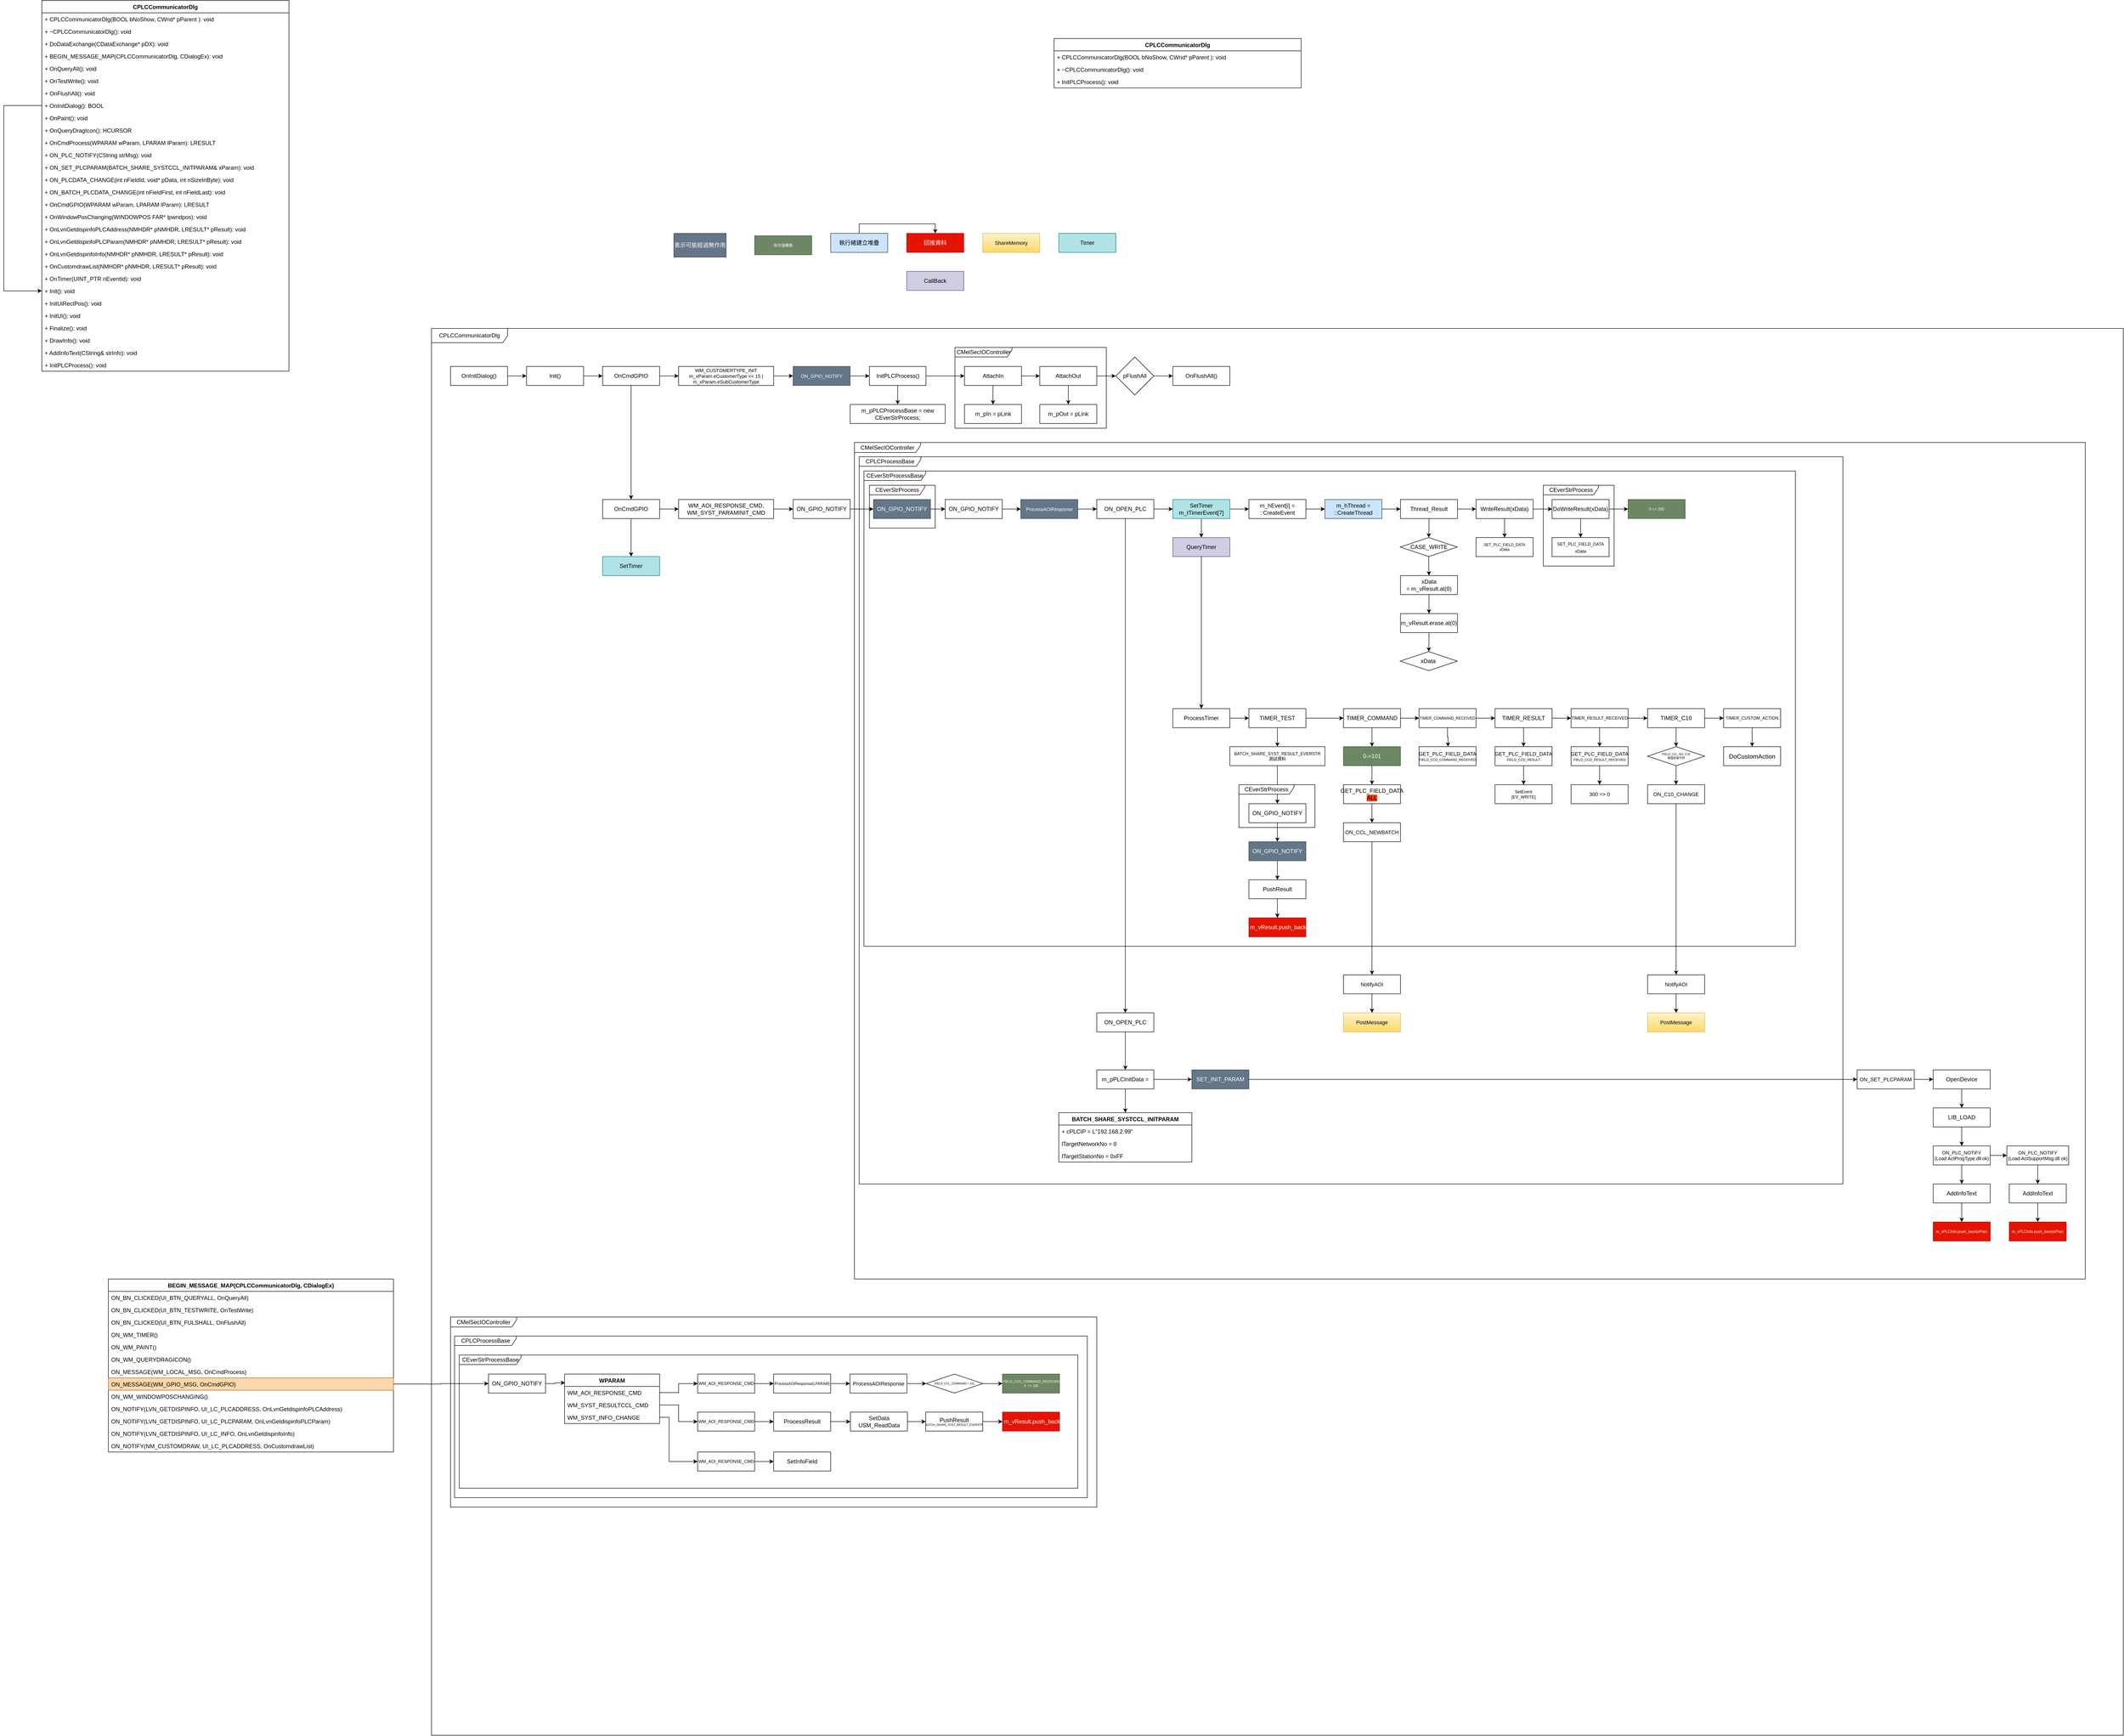 <mxfile version="21.7.5" type="device">
  <diagram name="第 1 页" id="qQEPAz18HNbItAj9-Aop">
    <mxGraphModel dx="2193" dy="728" grid="1" gridSize="10" guides="1" tooltips="1" connect="1" arrows="1" fold="1" page="1" pageScale="1" pageWidth="827" pageHeight="1169" math="0" shadow="0">
      <root>
        <mxCell id="0" />
        <mxCell id="1" parent="0" />
        <mxCell id="z2oMsAQ8FQ6THy9i5sfC-2" value="CPLCCommunicatorDlg" style="swimlane;fontStyle=1;align=center;verticalAlign=top;childLayout=stackLayout;horizontal=1;startSize=26;horizontalStack=0;resizeParent=1;resizeParentMax=0;resizeLast=0;collapsible=1;marginBottom=0;whiteSpace=wrap;html=1;" vertex="1" parent="1">
          <mxGeometry x="-340" y="30" width="520" height="780" as="geometry" />
        </mxCell>
        <mxCell id="z2oMsAQ8FQ6THy9i5sfC-10" value="+ CPLCCommunicatorDlg(BOOL bNoShow, CWnd* pParent ): void" style="text;strokeColor=none;fillColor=none;align=left;verticalAlign=top;spacingLeft=4;spacingRight=4;overflow=hidden;rotatable=0;points=[[0,0.5],[1,0.5]];portConstraint=eastwest;whiteSpace=wrap;html=1;" vertex="1" parent="z2oMsAQ8FQ6THy9i5sfC-2">
          <mxGeometry y="26" width="520" height="26" as="geometry" />
        </mxCell>
        <mxCell id="z2oMsAQ8FQ6THy9i5sfC-5" value="+ ~CPLCCommunicatorDlg(): void" style="text;strokeColor=none;fillColor=none;align=left;verticalAlign=top;spacingLeft=4;spacingRight=4;overflow=hidden;rotatable=0;points=[[0,0.5],[1,0.5]];portConstraint=eastwest;whiteSpace=wrap;html=1;" vertex="1" parent="z2oMsAQ8FQ6THy9i5sfC-2">
          <mxGeometry y="52" width="520" height="26" as="geometry" />
        </mxCell>
        <mxCell id="z2oMsAQ8FQ6THy9i5sfC-9" value="+ DoDataExchange(CDataExchange* pDX): void" style="text;strokeColor=none;fillColor=none;align=left;verticalAlign=top;spacingLeft=4;spacingRight=4;overflow=hidden;rotatable=0;points=[[0,0.5],[1,0.5]];portConstraint=eastwest;whiteSpace=wrap;html=1;" vertex="1" parent="z2oMsAQ8FQ6THy9i5sfC-2">
          <mxGeometry y="78" width="520" height="26" as="geometry" />
        </mxCell>
        <mxCell id="z2oMsAQ8FQ6THy9i5sfC-12" value="+ BEGIN_MESSAGE_MAP(CPLCCommunicatorDlg, CDialogEx): void" style="text;strokeColor=none;fillColor=none;align=left;verticalAlign=top;spacingLeft=4;spacingRight=4;overflow=hidden;rotatable=0;points=[[0,0.5],[1,0.5]];portConstraint=eastwest;whiteSpace=wrap;html=1;" vertex="1" parent="z2oMsAQ8FQ6THy9i5sfC-2">
          <mxGeometry y="104" width="520" height="26" as="geometry" />
        </mxCell>
        <mxCell id="z2oMsAQ8FQ6THy9i5sfC-13" value="+ OnQueryAll(): void" style="text;strokeColor=none;fillColor=none;align=left;verticalAlign=top;spacingLeft=4;spacingRight=4;overflow=hidden;rotatable=0;points=[[0,0.5],[1,0.5]];portConstraint=eastwest;whiteSpace=wrap;html=1;" vertex="1" parent="z2oMsAQ8FQ6THy9i5sfC-2">
          <mxGeometry y="130" width="520" height="26" as="geometry" />
        </mxCell>
        <mxCell id="z2oMsAQ8FQ6THy9i5sfC-15" value="+ OnTestWrite(): void" style="text;strokeColor=none;fillColor=none;align=left;verticalAlign=top;spacingLeft=4;spacingRight=4;overflow=hidden;rotatable=0;points=[[0,0.5],[1,0.5]];portConstraint=eastwest;whiteSpace=wrap;html=1;" vertex="1" parent="z2oMsAQ8FQ6THy9i5sfC-2">
          <mxGeometry y="156" width="520" height="26" as="geometry" />
        </mxCell>
        <mxCell id="z2oMsAQ8FQ6THy9i5sfC-16" value="+ OnFlushAll(): void" style="text;strokeColor=none;fillColor=none;align=left;verticalAlign=top;spacingLeft=4;spacingRight=4;overflow=hidden;rotatable=0;points=[[0,0.5],[1,0.5]];portConstraint=eastwest;whiteSpace=wrap;html=1;" vertex="1" parent="z2oMsAQ8FQ6THy9i5sfC-2">
          <mxGeometry y="182" width="520" height="26" as="geometry" />
        </mxCell>
        <mxCell id="z2oMsAQ8FQ6THy9i5sfC-152" style="edgeStyle=orthogonalEdgeStyle;rounded=0;orthogonalLoop=1;jettySize=auto;html=1;entryX=0;entryY=0.5;entryDx=0;entryDy=0;" edge="1" parent="z2oMsAQ8FQ6THy9i5sfC-2" source="z2oMsAQ8FQ6THy9i5sfC-19" target="z2oMsAQ8FQ6THy9i5sfC-82">
          <mxGeometry relative="1" as="geometry">
            <Array as="points">
              <mxPoint x="-80" y="221" />
              <mxPoint x="-80" y="611" />
            </Array>
          </mxGeometry>
        </mxCell>
        <mxCell id="z2oMsAQ8FQ6THy9i5sfC-19" value="+ OnInitDialog(): BOOL" style="text;strokeColor=none;fillColor=none;align=left;verticalAlign=top;spacingLeft=4;spacingRight=4;overflow=hidden;rotatable=0;points=[[0,0.5],[1,0.5]];portConstraint=eastwest;whiteSpace=wrap;html=1;" vertex="1" parent="z2oMsAQ8FQ6THy9i5sfC-2">
          <mxGeometry y="208" width="520" height="26" as="geometry" />
        </mxCell>
        <mxCell id="z2oMsAQ8FQ6THy9i5sfC-20" value="+ OnPaint(): void" style="text;strokeColor=none;fillColor=none;align=left;verticalAlign=top;spacingLeft=4;spacingRight=4;overflow=hidden;rotatable=0;points=[[0,0.5],[1,0.5]];portConstraint=eastwest;whiteSpace=wrap;html=1;" vertex="1" parent="z2oMsAQ8FQ6THy9i5sfC-2">
          <mxGeometry y="234" width="520" height="26" as="geometry" />
        </mxCell>
        <mxCell id="z2oMsAQ8FQ6THy9i5sfC-21" value="+ OnQueryDragIcon(): HCURSOR" style="text;strokeColor=none;fillColor=none;align=left;verticalAlign=top;spacingLeft=4;spacingRight=4;overflow=hidden;rotatable=0;points=[[0,0.5],[1,0.5]];portConstraint=eastwest;whiteSpace=wrap;html=1;" vertex="1" parent="z2oMsAQ8FQ6THy9i5sfC-2">
          <mxGeometry y="260" width="520" height="26" as="geometry" />
        </mxCell>
        <mxCell id="z2oMsAQ8FQ6THy9i5sfC-22" value="+ OnCmdProcess(WPARAM wParam, LPARAM lParam): LRESULT" style="text;strokeColor=none;fillColor=none;align=left;verticalAlign=top;spacingLeft=4;spacingRight=4;overflow=hidden;rotatable=0;points=[[0,0.5],[1,0.5]];portConstraint=eastwest;whiteSpace=wrap;html=1;" vertex="1" parent="z2oMsAQ8FQ6THy9i5sfC-2">
          <mxGeometry y="286" width="520" height="26" as="geometry" />
        </mxCell>
        <mxCell id="z2oMsAQ8FQ6THy9i5sfC-24" value="+ ON_PLC_NOTIFY(CString strMsg): void" style="text;strokeColor=none;fillColor=none;align=left;verticalAlign=top;spacingLeft=4;spacingRight=4;overflow=hidden;rotatable=0;points=[[0,0.5],[1,0.5]];portConstraint=eastwest;whiteSpace=wrap;html=1;" vertex="1" parent="z2oMsAQ8FQ6THy9i5sfC-2">
          <mxGeometry y="312" width="520" height="26" as="geometry" />
        </mxCell>
        <mxCell id="z2oMsAQ8FQ6THy9i5sfC-38" value="+ ON_SET_PLCPARAM(BATCH_SHARE_SYSTCCL_INITPARAM&amp;amp; xParam): void" style="text;strokeColor=none;fillColor=none;align=left;verticalAlign=top;spacingLeft=4;spacingRight=4;overflow=hidden;rotatable=0;points=[[0,0.5],[1,0.5]];portConstraint=eastwest;whiteSpace=wrap;html=1;" vertex="1" parent="z2oMsAQ8FQ6THy9i5sfC-2">
          <mxGeometry y="338" width="520" height="26" as="geometry" />
        </mxCell>
        <mxCell id="z2oMsAQ8FQ6THy9i5sfC-39" value="+ ON_PLCDATA_CHANGE(int nFieldId, void* pData, int nSizeInByte): void" style="text;strokeColor=none;fillColor=none;align=left;verticalAlign=top;spacingLeft=4;spacingRight=4;overflow=hidden;rotatable=0;points=[[0,0.5],[1,0.5]];portConstraint=eastwest;whiteSpace=wrap;html=1;" vertex="1" parent="z2oMsAQ8FQ6THy9i5sfC-2">
          <mxGeometry y="364" width="520" height="26" as="geometry" />
        </mxCell>
        <mxCell id="z2oMsAQ8FQ6THy9i5sfC-55" value="+ ON_BATCH_PLCDATA_CHANGE(int nFieldFirst, int nFieldLast): void" style="text;strokeColor=none;fillColor=none;align=left;verticalAlign=top;spacingLeft=4;spacingRight=4;overflow=hidden;rotatable=0;points=[[0,0.5],[1,0.5]];portConstraint=eastwest;whiteSpace=wrap;html=1;" vertex="1" parent="z2oMsAQ8FQ6THy9i5sfC-2">
          <mxGeometry y="390" width="520" height="26" as="geometry" />
        </mxCell>
        <mxCell id="z2oMsAQ8FQ6THy9i5sfC-56" value="+ OnCmdGPIO(WPARAM wParam, LPARAM lParam): LRESULT" style="text;strokeColor=none;fillColor=none;align=left;verticalAlign=top;spacingLeft=4;spacingRight=4;overflow=hidden;rotatable=0;points=[[0,0.5],[1,0.5]];portConstraint=eastwest;whiteSpace=wrap;html=1;" vertex="1" parent="z2oMsAQ8FQ6THy9i5sfC-2">
          <mxGeometry y="416" width="520" height="26" as="geometry" />
        </mxCell>
        <mxCell id="z2oMsAQ8FQ6THy9i5sfC-57" value="+ OnWindowPosChanging(WINDOWPOS FAR* lpwndpos): void" style="text;strokeColor=none;fillColor=none;align=left;verticalAlign=top;spacingLeft=4;spacingRight=4;overflow=hidden;rotatable=0;points=[[0,0.5],[1,0.5]];portConstraint=eastwest;whiteSpace=wrap;html=1;" vertex="1" parent="z2oMsAQ8FQ6THy9i5sfC-2">
          <mxGeometry y="442" width="520" height="26" as="geometry" />
        </mxCell>
        <mxCell id="z2oMsAQ8FQ6THy9i5sfC-76" value="+ OnLvnGetdispinfoPLCAddress(NMHDR* pNMHDR, LRESULT* pResult): void" style="text;strokeColor=none;fillColor=none;align=left;verticalAlign=top;spacingLeft=4;spacingRight=4;overflow=hidden;rotatable=0;points=[[0,0.5],[1,0.5]];portConstraint=eastwest;whiteSpace=wrap;html=1;" vertex="1" parent="z2oMsAQ8FQ6THy9i5sfC-2">
          <mxGeometry y="468" width="520" height="26" as="geometry" />
        </mxCell>
        <mxCell id="z2oMsAQ8FQ6THy9i5sfC-77" value="+ OnLvnGetdispinfoPLCParam(NMHDR* pNMHDR, LRESULT* pResult): void" style="text;strokeColor=none;fillColor=none;align=left;verticalAlign=top;spacingLeft=4;spacingRight=4;overflow=hidden;rotatable=0;points=[[0,0.5],[1,0.5]];portConstraint=eastwest;whiteSpace=wrap;html=1;" vertex="1" parent="z2oMsAQ8FQ6THy9i5sfC-2">
          <mxGeometry y="494" width="520" height="26" as="geometry" />
        </mxCell>
        <mxCell id="z2oMsAQ8FQ6THy9i5sfC-78" value="+ OnLvnGetdispinfoInfo(NMHDR* pNMHDR, LRESULT* pResult): void" style="text;strokeColor=none;fillColor=none;align=left;verticalAlign=top;spacingLeft=4;spacingRight=4;overflow=hidden;rotatable=0;points=[[0,0.5],[1,0.5]];portConstraint=eastwest;whiteSpace=wrap;html=1;" vertex="1" parent="z2oMsAQ8FQ6THy9i5sfC-2">
          <mxGeometry y="520" width="520" height="26" as="geometry" />
        </mxCell>
        <mxCell id="z2oMsAQ8FQ6THy9i5sfC-80" value="+ OnCustomdrawList(NMHDR* pNMHDR, LRESULT* pResult): void" style="text;strokeColor=none;fillColor=none;align=left;verticalAlign=top;spacingLeft=4;spacingRight=4;overflow=hidden;rotatable=0;points=[[0,0.5],[1,0.5]];portConstraint=eastwest;whiteSpace=wrap;html=1;" vertex="1" parent="z2oMsAQ8FQ6THy9i5sfC-2">
          <mxGeometry y="546" width="520" height="26" as="geometry" />
        </mxCell>
        <mxCell id="z2oMsAQ8FQ6THy9i5sfC-81" value="+ OnTimer(UINT_PTR nEventId): void" style="text;strokeColor=none;fillColor=none;align=left;verticalAlign=top;spacingLeft=4;spacingRight=4;overflow=hidden;rotatable=0;points=[[0,0.5],[1,0.5]];portConstraint=eastwest;whiteSpace=wrap;html=1;" vertex="1" parent="z2oMsAQ8FQ6THy9i5sfC-2">
          <mxGeometry y="572" width="520" height="26" as="geometry" />
        </mxCell>
        <mxCell id="z2oMsAQ8FQ6THy9i5sfC-82" value="+ Init(): void" style="text;strokeColor=none;fillColor=none;align=left;verticalAlign=top;spacingLeft=4;spacingRight=4;overflow=hidden;rotatable=0;points=[[0,0.5],[1,0.5]];portConstraint=eastwest;whiteSpace=wrap;html=1;" vertex="1" parent="z2oMsAQ8FQ6THy9i5sfC-2">
          <mxGeometry y="598" width="520" height="26" as="geometry" />
        </mxCell>
        <mxCell id="z2oMsAQ8FQ6THy9i5sfC-83" value="+ InitUiRectPos(): void" style="text;strokeColor=none;fillColor=none;align=left;verticalAlign=top;spacingLeft=4;spacingRight=4;overflow=hidden;rotatable=0;points=[[0,0.5],[1,0.5]];portConstraint=eastwest;whiteSpace=wrap;html=1;" vertex="1" parent="z2oMsAQ8FQ6THy9i5sfC-2">
          <mxGeometry y="624" width="520" height="26" as="geometry" />
        </mxCell>
        <mxCell id="z2oMsAQ8FQ6THy9i5sfC-84" value="+ InitUI(): void" style="text;strokeColor=none;fillColor=none;align=left;verticalAlign=top;spacingLeft=4;spacingRight=4;overflow=hidden;rotatable=0;points=[[0,0.5],[1,0.5]];portConstraint=eastwest;whiteSpace=wrap;html=1;" vertex="1" parent="z2oMsAQ8FQ6THy9i5sfC-2">
          <mxGeometry y="650" width="520" height="26" as="geometry" />
        </mxCell>
        <mxCell id="z2oMsAQ8FQ6THy9i5sfC-85" value="+ Finalize(): void" style="text;strokeColor=none;fillColor=none;align=left;verticalAlign=top;spacingLeft=4;spacingRight=4;overflow=hidden;rotatable=0;points=[[0,0.5],[1,0.5]];portConstraint=eastwest;whiteSpace=wrap;html=1;" vertex="1" parent="z2oMsAQ8FQ6THy9i5sfC-2">
          <mxGeometry y="676" width="520" height="26" as="geometry" />
        </mxCell>
        <mxCell id="z2oMsAQ8FQ6THy9i5sfC-86" value="+ DrawInfo(): void" style="text;strokeColor=none;fillColor=none;align=left;verticalAlign=top;spacingLeft=4;spacingRight=4;overflow=hidden;rotatable=0;points=[[0,0.5],[1,0.5]];portConstraint=eastwest;whiteSpace=wrap;html=1;" vertex="1" parent="z2oMsAQ8FQ6THy9i5sfC-2">
          <mxGeometry y="702" width="520" height="26" as="geometry" />
        </mxCell>
        <mxCell id="z2oMsAQ8FQ6THy9i5sfC-88" value="+ AddInfoText(CString&amp;amp; strInfo): void" style="text;strokeColor=none;fillColor=none;align=left;verticalAlign=top;spacingLeft=4;spacingRight=4;overflow=hidden;rotatable=0;points=[[0,0.5],[1,0.5]];portConstraint=eastwest;whiteSpace=wrap;html=1;" vertex="1" parent="z2oMsAQ8FQ6THy9i5sfC-2">
          <mxGeometry y="728" width="520" height="26" as="geometry" />
        </mxCell>
        <mxCell id="z2oMsAQ8FQ6THy9i5sfC-90" value="+ InitPLCProcess(): void" style="text;strokeColor=none;fillColor=none;align=left;verticalAlign=top;spacingLeft=4;spacingRight=4;overflow=hidden;rotatable=0;points=[[0,0.5],[1,0.5]];portConstraint=eastwest;whiteSpace=wrap;html=1;" vertex="1" parent="z2oMsAQ8FQ6THy9i5sfC-2">
          <mxGeometry y="754" width="520" height="26" as="geometry" />
        </mxCell>
        <mxCell id="z2oMsAQ8FQ6THy9i5sfC-121" value="CPLCCommunicatorDlg" style="swimlane;fontStyle=1;align=center;verticalAlign=top;childLayout=stackLayout;horizontal=1;startSize=26;horizontalStack=0;resizeParent=1;resizeParentMax=0;resizeLast=0;collapsible=1;marginBottom=0;whiteSpace=wrap;html=1;" vertex="1" parent="1">
          <mxGeometry x="1790" y="110" width="520" height="104" as="geometry" />
        </mxCell>
        <mxCell id="z2oMsAQ8FQ6THy9i5sfC-122" value="+ CPLCCommunicatorDlg(BOOL bNoShow, CWnd* pParent ): void" style="text;strokeColor=none;fillColor=none;align=left;verticalAlign=top;spacingLeft=4;spacingRight=4;overflow=hidden;rotatable=0;points=[[0,0.5],[1,0.5]];portConstraint=eastwest;whiteSpace=wrap;html=1;" vertex="1" parent="z2oMsAQ8FQ6THy9i5sfC-121">
          <mxGeometry y="26" width="520" height="26" as="geometry" />
        </mxCell>
        <mxCell id="z2oMsAQ8FQ6THy9i5sfC-123" value="+ ~CPLCCommunicatorDlg(): void" style="text;strokeColor=none;fillColor=none;align=left;verticalAlign=top;spacingLeft=4;spacingRight=4;overflow=hidden;rotatable=0;points=[[0,0.5],[1,0.5]];portConstraint=eastwest;whiteSpace=wrap;html=1;" vertex="1" parent="z2oMsAQ8FQ6THy9i5sfC-121">
          <mxGeometry y="52" width="520" height="26" as="geometry" />
        </mxCell>
        <mxCell id="z2oMsAQ8FQ6THy9i5sfC-150" value="+ InitPLCProcess(): void" style="text;strokeColor=none;fillColor=none;align=left;verticalAlign=top;spacingLeft=4;spacingRight=4;overflow=hidden;rotatable=0;points=[[0,0.5],[1,0.5]];portConstraint=eastwest;whiteSpace=wrap;html=1;" vertex="1" parent="z2oMsAQ8FQ6THy9i5sfC-121">
          <mxGeometry y="78" width="520" height="26" as="geometry" />
        </mxCell>
        <mxCell id="z2oMsAQ8FQ6THy9i5sfC-163" value="" style="edgeStyle=orthogonalEdgeStyle;rounded=0;orthogonalLoop=1;jettySize=auto;html=1;" edge="1" parent="1" source="z2oMsAQ8FQ6THy9i5sfC-161" target="z2oMsAQ8FQ6THy9i5sfC-162">
          <mxGeometry relative="1" as="geometry" />
        </mxCell>
        <mxCell id="z2oMsAQ8FQ6THy9i5sfC-161" value="OnInitDialog()" style="rounded=0;whiteSpace=wrap;html=1;" vertex="1" parent="1">
          <mxGeometry x="520" y="800" width="120" height="40" as="geometry" />
        </mxCell>
        <mxCell id="z2oMsAQ8FQ6THy9i5sfC-165" value="" style="edgeStyle=orthogonalEdgeStyle;rounded=0;orthogonalLoop=1;jettySize=auto;html=1;" edge="1" parent="1" source="z2oMsAQ8FQ6THy9i5sfC-162" target="z2oMsAQ8FQ6THy9i5sfC-164">
          <mxGeometry relative="1" as="geometry" />
        </mxCell>
        <mxCell id="z2oMsAQ8FQ6THy9i5sfC-162" value="Init()" style="rounded=0;whiteSpace=wrap;html=1;" vertex="1" parent="1">
          <mxGeometry x="680" y="800" width="120" height="40" as="geometry" />
        </mxCell>
        <mxCell id="z2oMsAQ8FQ6THy9i5sfC-168" value="" style="edgeStyle=orthogonalEdgeStyle;rounded=0;orthogonalLoop=1;jettySize=auto;html=1;" edge="1" parent="1" source="z2oMsAQ8FQ6THy9i5sfC-164" target="z2oMsAQ8FQ6THy9i5sfC-167">
          <mxGeometry relative="1" as="geometry" />
        </mxCell>
        <mxCell id="z2oMsAQ8FQ6THy9i5sfC-174" value="" style="edgeStyle=orthogonalEdgeStyle;rounded=0;orthogonalLoop=1;jettySize=auto;html=1;" edge="1" parent="1" source="z2oMsAQ8FQ6THy9i5sfC-164" target="z2oMsAQ8FQ6THy9i5sfC-173">
          <mxGeometry relative="1" as="geometry" />
        </mxCell>
        <mxCell id="z2oMsAQ8FQ6THy9i5sfC-164" value="OnCmdGPIO" style="rounded=0;whiteSpace=wrap;html=1;" vertex="1" parent="1">
          <mxGeometry x="840" y="800" width="120" height="40" as="geometry" />
        </mxCell>
        <mxCell id="z2oMsAQ8FQ6THy9i5sfC-166" value="CPLCCommunicatorDlg" style="shape=umlFrame;whiteSpace=wrap;html=1;pointerEvents=0;width=160;height=30;" vertex="1" parent="1">
          <mxGeometry x="480" y="720" width="3560" height="2960" as="geometry" />
        </mxCell>
        <mxCell id="z2oMsAQ8FQ6THy9i5sfC-197" value="" style="edgeStyle=orthogonalEdgeStyle;rounded=0;orthogonalLoop=1;jettySize=auto;html=1;" edge="1" parent="1" source="z2oMsAQ8FQ6THy9i5sfC-167" target="z2oMsAQ8FQ6THy9i5sfC-196">
          <mxGeometry relative="1" as="geometry" />
        </mxCell>
        <mxCell id="z2oMsAQ8FQ6THy9i5sfC-385" value="" style="edgeStyle=orthogonalEdgeStyle;rounded=0;orthogonalLoop=1;jettySize=auto;html=1;" edge="1" parent="1" source="z2oMsAQ8FQ6THy9i5sfC-167" target="z2oMsAQ8FQ6THy9i5sfC-384">
          <mxGeometry relative="1" as="geometry" />
        </mxCell>
        <mxCell id="z2oMsAQ8FQ6THy9i5sfC-167" value="OnCmdGPIO" style="rounded=0;whiteSpace=wrap;html=1;" vertex="1" parent="1">
          <mxGeometry x="840" y="1080" width="120" height="40" as="geometry" />
        </mxCell>
        <mxCell id="z2oMsAQ8FQ6THy9i5sfC-210" value="" style="edgeStyle=orthogonalEdgeStyle;rounded=0;orthogonalLoop=1;jettySize=auto;html=1;" edge="1" parent="1" source="z2oMsAQ8FQ6THy9i5sfC-173" target="z2oMsAQ8FQ6THy9i5sfC-209">
          <mxGeometry relative="1" as="geometry" />
        </mxCell>
        <mxCell id="z2oMsAQ8FQ6THy9i5sfC-173" value="WM_CUSTOMERTYPE_INIT&lt;br style=&quot;font-size: 10px;&quot;&gt;m_xParam.eCustomerType &amp;lt;&amp;lt; 15 | m_xParam.eSubCustomerType" style="rounded=0;whiteSpace=wrap;html=1;fontSize=10;" vertex="1" parent="1">
          <mxGeometry x="1000" y="800" width="200" height="40" as="geometry" />
        </mxCell>
        <mxCell id="z2oMsAQ8FQ6THy9i5sfC-212" value="" style="edgeStyle=orthogonalEdgeStyle;rounded=0;orthogonalLoop=1;jettySize=auto;html=1;" edge="1" parent="1" source="z2oMsAQ8FQ6THy9i5sfC-175" target="z2oMsAQ8FQ6THy9i5sfC-177">
          <mxGeometry relative="1" as="geometry" />
        </mxCell>
        <mxCell id="z2oMsAQ8FQ6THy9i5sfC-213" value="" style="edgeStyle=orthogonalEdgeStyle;rounded=0;orthogonalLoop=1;jettySize=auto;html=1;" edge="1" parent="1" source="z2oMsAQ8FQ6THy9i5sfC-175" target="z2oMsAQ8FQ6THy9i5sfC-181">
          <mxGeometry relative="1" as="geometry" />
        </mxCell>
        <mxCell id="z2oMsAQ8FQ6THy9i5sfC-175" value="InitPLCProcess()" style="rounded=0;whiteSpace=wrap;html=1;fontSize=12;" vertex="1" parent="1">
          <mxGeometry x="1401.5" y="800" width="119" height="40" as="geometry" />
        </mxCell>
        <mxCell id="z2oMsAQ8FQ6THy9i5sfC-177" value="m_pPLCProcessBase = new CEverStrProcess;" style="rounded=0;whiteSpace=wrap;html=1;fontSize=12;" vertex="1" parent="1">
          <mxGeometry x="1361" y="880" width="200" height="40" as="geometry" />
        </mxCell>
        <mxCell id="z2oMsAQ8FQ6THy9i5sfC-179" value="CMelSecIOController" style="shape=umlFrame;whiteSpace=wrap;html=1;pointerEvents=0;width=120;height=20;" vertex="1" parent="1">
          <mxGeometry x="1581.5" y="760" width="318.5" height="170" as="geometry" />
        </mxCell>
        <mxCell id="z2oMsAQ8FQ6THy9i5sfC-184" value="" style="edgeStyle=orthogonalEdgeStyle;rounded=0;orthogonalLoop=1;jettySize=auto;html=1;" edge="1" parent="1" source="z2oMsAQ8FQ6THy9i5sfC-181" target="z2oMsAQ8FQ6THy9i5sfC-183">
          <mxGeometry relative="1" as="geometry" />
        </mxCell>
        <mxCell id="z2oMsAQ8FQ6THy9i5sfC-186" value="" style="edgeStyle=orthogonalEdgeStyle;rounded=0;orthogonalLoop=1;jettySize=auto;html=1;" edge="1" parent="1" source="z2oMsAQ8FQ6THy9i5sfC-181" target="z2oMsAQ8FQ6THy9i5sfC-185">
          <mxGeometry relative="1" as="geometry" />
        </mxCell>
        <mxCell id="z2oMsAQ8FQ6THy9i5sfC-181" value="AttachIn" style="rounded=0;whiteSpace=wrap;html=1;fontSize=12;" vertex="1" parent="1">
          <mxGeometry x="1601.5" y="800" width="120" height="40" as="geometry" />
        </mxCell>
        <mxCell id="z2oMsAQ8FQ6THy9i5sfC-188" value="" style="edgeStyle=orthogonalEdgeStyle;rounded=0;orthogonalLoop=1;jettySize=auto;html=1;" edge="1" parent="1" source="z2oMsAQ8FQ6THy9i5sfC-183" target="z2oMsAQ8FQ6THy9i5sfC-187">
          <mxGeometry relative="1" as="geometry" />
        </mxCell>
        <mxCell id="z2oMsAQ8FQ6THy9i5sfC-192" value="" style="edgeStyle=orthogonalEdgeStyle;rounded=0;orthogonalLoop=1;jettySize=auto;html=1;" edge="1" parent="1" source="z2oMsAQ8FQ6THy9i5sfC-183" target="z2oMsAQ8FQ6THy9i5sfC-191">
          <mxGeometry relative="1" as="geometry" />
        </mxCell>
        <mxCell id="z2oMsAQ8FQ6THy9i5sfC-183" value="AttachOut" style="rounded=0;whiteSpace=wrap;html=1;fontSize=12;" vertex="1" parent="1">
          <mxGeometry x="1760" y="800" width="120" height="40" as="geometry" />
        </mxCell>
        <mxCell id="z2oMsAQ8FQ6THy9i5sfC-185" value="m_pIn = pLink" style="rounded=0;whiteSpace=wrap;html=1;fontSize=12;" vertex="1" parent="1">
          <mxGeometry x="1601.5" y="880" width="120" height="40" as="geometry" />
        </mxCell>
        <mxCell id="z2oMsAQ8FQ6THy9i5sfC-187" value="m_pOut = pLink" style="rounded=0;whiteSpace=wrap;html=1;fontSize=12;" vertex="1" parent="1">
          <mxGeometry x="1760" y="880" width="120" height="40" as="geometry" />
        </mxCell>
        <mxCell id="z2oMsAQ8FQ6THy9i5sfC-194" value="" style="edgeStyle=orthogonalEdgeStyle;rounded=0;orthogonalLoop=1;jettySize=auto;html=1;" edge="1" parent="1" source="z2oMsAQ8FQ6THy9i5sfC-191" target="z2oMsAQ8FQ6THy9i5sfC-193">
          <mxGeometry relative="1" as="geometry" />
        </mxCell>
        <mxCell id="z2oMsAQ8FQ6THy9i5sfC-191" value="pFlushAll" style="rhombus;whiteSpace=wrap;html=1;rounded=0;" vertex="1" parent="1">
          <mxGeometry x="1920" y="780" width="80" height="80" as="geometry" />
        </mxCell>
        <mxCell id="z2oMsAQ8FQ6THy9i5sfC-193" value="OnFlushAll()" style="whiteSpace=wrap;html=1;rounded=0;" vertex="1" parent="1">
          <mxGeometry x="2040" y="800" width="120" height="40" as="geometry" />
        </mxCell>
        <mxCell id="z2oMsAQ8FQ6THy9i5sfC-199" value="" style="edgeStyle=orthogonalEdgeStyle;rounded=0;orthogonalLoop=1;jettySize=auto;html=1;" edge="1" parent="1" source="z2oMsAQ8FQ6THy9i5sfC-196" target="z2oMsAQ8FQ6THy9i5sfC-198">
          <mxGeometry relative="1" as="geometry" />
        </mxCell>
        <mxCell id="z2oMsAQ8FQ6THy9i5sfC-196" value="WM_AOI_RESPONSE_CMD, WM_SYST_PARAMINIT_CMD" style="rounded=0;whiteSpace=wrap;html=1;" vertex="1" parent="1">
          <mxGeometry x="1000" y="1080" width="200" height="40" as="geometry" />
        </mxCell>
        <mxCell id="z2oMsAQ8FQ6THy9i5sfC-203" value="" style="edgeStyle=orthogonalEdgeStyle;rounded=0;orthogonalLoop=1;jettySize=auto;html=1;" edge="1" parent="1" source="z2oMsAQ8FQ6THy9i5sfC-198" target="z2oMsAQ8FQ6THy9i5sfC-202">
          <mxGeometry relative="1" as="geometry" />
        </mxCell>
        <mxCell id="z2oMsAQ8FQ6THy9i5sfC-198" value="ON_GPIO_NOTIFY" style="rounded=0;whiteSpace=wrap;html=1;" vertex="1" parent="1">
          <mxGeometry x="1241" y="1080" width="120" height="40" as="geometry" />
        </mxCell>
        <mxCell id="z2oMsAQ8FQ6THy9i5sfC-200" value="CEverStrProcess" style="shape=umlFrame;whiteSpace=wrap;html=1;pointerEvents=0;width=116;height=20;" vertex="1" parent="1">
          <mxGeometry x="1401.5" y="1050" width="138.5" height="90" as="geometry" />
        </mxCell>
        <mxCell id="z2oMsAQ8FQ6THy9i5sfC-205" value="" style="edgeStyle=orthogonalEdgeStyle;rounded=0;orthogonalLoop=1;jettySize=auto;html=1;" edge="1" parent="1" source="z2oMsAQ8FQ6THy9i5sfC-202" target="z2oMsAQ8FQ6THy9i5sfC-204">
          <mxGeometry relative="1" as="geometry" />
        </mxCell>
        <mxCell id="z2oMsAQ8FQ6THy9i5sfC-202" value="ON_GPIO_NOTIFY" style="rounded=0;whiteSpace=wrap;html=1;fillColor=#647687;fontColor=#ffffff;strokeColor=#314354;" vertex="1" parent="1">
          <mxGeometry x="1410" y="1080" width="120" height="40" as="geometry" />
        </mxCell>
        <mxCell id="z2oMsAQ8FQ6THy9i5sfC-216" value="" style="edgeStyle=orthogonalEdgeStyle;rounded=0;orthogonalLoop=1;jettySize=auto;html=1;" edge="1" parent="1" source="z2oMsAQ8FQ6THy9i5sfC-204" target="z2oMsAQ8FQ6THy9i5sfC-215">
          <mxGeometry relative="1" as="geometry" />
        </mxCell>
        <mxCell id="z2oMsAQ8FQ6THy9i5sfC-204" value="ON_GPIO_NOTIFY" style="rounded=0;whiteSpace=wrap;html=1;" vertex="1" parent="1">
          <mxGeometry x="1561" y="1080" width="120" height="40" as="geometry" />
        </mxCell>
        <mxCell id="z2oMsAQ8FQ6THy9i5sfC-206" value="CEverStrProcessBase" style="shape=umlFrame;whiteSpace=wrap;html=1;pointerEvents=0;width=130;height=20;" vertex="1" parent="1">
          <mxGeometry x="1390" y="1020" width="1960" height="1000" as="geometry" />
        </mxCell>
        <mxCell id="z2oMsAQ8FQ6THy9i5sfC-211" value="" style="edgeStyle=orthogonalEdgeStyle;rounded=0;orthogonalLoop=1;jettySize=auto;html=1;" edge="1" parent="1" source="z2oMsAQ8FQ6THy9i5sfC-209" target="z2oMsAQ8FQ6THy9i5sfC-175">
          <mxGeometry relative="1" as="geometry" />
        </mxCell>
        <mxCell id="z2oMsAQ8FQ6THy9i5sfC-209" value="ON_GPIO_NOTIFY" style="rounded=0;whiteSpace=wrap;html=1;fontSize=10;fillColor=#647687;fontColor=#ffffff;strokeColor=#314354;" vertex="1" parent="1">
          <mxGeometry x="1241" y="800" width="120" height="40" as="geometry" />
        </mxCell>
        <mxCell id="z2oMsAQ8FQ6THy9i5sfC-214" value="表示可能經過無作用" style="html=1;whiteSpace=wrap;fillColor=#647687;fontColor=#ffffff;strokeColor=#314354;" vertex="1" parent="1">
          <mxGeometry x="990" y="520" width="110" height="50" as="geometry" />
        </mxCell>
        <mxCell id="z2oMsAQ8FQ6THy9i5sfC-218" value="" style="edgeStyle=orthogonalEdgeStyle;rounded=0;orthogonalLoop=1;jettySize=auto;html=1;" edge="1" parent="1" source="z2oMsAQ8FQ6THy9i5sfC-215" target="z2oMsAQ8FQ6THy9i5sfC-217">
          <mxGeometry relative="1" as="geometry" />
        </mxCell>
        <mxCell id="z2oMsAQ8FQ6THy9i5sfC-215" value="ProcessAOIResponse" style="rounded=0;whiteSpace=wrap;html=1;fontSize=10;fillColor=#647687;fontColor=#ffffff;strokeColor=#314354;" vertex="1" parent="1">
          <mxGeometry x="1720" y="1080" width="120" height="40" as="geometry" />
        </mxCell>
        <mxCell id="z2oMsAQ8FQ6THy9i5sfC-255" value="" style="edgeStyle=orthogonalEdgeStyle;rounded=0;orthogonalLoop=1;jettySize=auto;html=1;" edge="1" parent="1" source="z2oMsAQ8FQ6THy9i5sfC-217" target="z2oMsAQ8FQ6THy9i5sfC-254">
          <mxGeometry relative="1" as="geometry" />
        </mxCell>
        <mxCell id="z2oMsAQ8FQ6THy9i5sfC-262" value="" style="edgeStyle=orthogonalEdgeStyle;rounded=0;orthogonalLoop=1;jettySize=auto;html=1;" edge="1" parent="1" source="z2oMsAQ8FQ6THy9i5sfC-217" target="z2oMsAQ8FQ6THy9i5sfC-261">
          <mxGeometry relative="1" as="geometry" />
        </mxCell>
        <mxCell id="z2oMsAQ8FQ6THy9i5sfC-217" value="ON_OPEN_PLC" style="rounded=0;whiteSpace=wrap;html=1;" vertex="1" parent="1">
          <mxGeometry x="1880" y="1080" width="120" height="40" as="geometry" />
        </mxCell>
        <mxCell id="z2oMsAQ8FQ6THy9i5sfC-219" value="CPLCProcessBase" style="shape=umlFrame;whiteSpace=wrap;html=1;pointerEvents=0;width=130;height=20;" vertex="1" parent="1">
          <mxGeometry x="1380" y="990" width="2070" height="1530" as="geometry" />
        </mxCell>
        <mxCell id="z2oMsAQ8FQ6THy9i5sfC-222" value="BATCH_SHARE_SYSTCCL_INITPARAM" style="swimlane;fontStyle=1;align=center;verticalAlign=top;childLayout=stackLayout;horizontal=1;startSize=26;horizontalStack=0;resizeParent=1;resizeParentMax=0;resizeLast=0;collapsible=1;marginBottom=0;whiteSpace=wrap;html=1;" vertex="1" parent="1">
          <mxGeometry x="1800" y="2370" width="280" height="104" as="geometry" />
        </mxCell>
        <mxCell id="z2oMsAQ8FQ6THy9i5sfC-223" value="+ cPLCIP =&amp;nbsp;L&quot;192.168.2.99&quot;&amp;nbsp;" style="text;strokeColor=none;fillColor=none;align=left;verticalAlign=top;spacingLeft=4;spacingRight=4;overflow=hidden;rotatable=0;points=[[0,0.5],[1,0.5]];portConstraint=eastwest;whiteSpace=wrap;html=1;" vertex="1" parent="z2oMsAQ8FQ6THy9i5sfC-222">
          <mxGeometry y="26" width="280" height="26" as="geometry" />
        </mxCell>
        <mxCell id="z2oMsAQ8FQ6THy9i5sfC-224" value="lTargetNetworkNo = 0" style="text;strokeColor=none;fillColor=none;align=left;verticalAlign=top;spacingLeft=4;spacingRight=4;overflow=hidden;rotatable=0;points=[[0,0.5],[1,0.5]];portConstraint=eastwest;whiteSpace=wrap;html=1;" vertex="1" parent="z2oMsAQ8FQ6THy9i5sfC-222">
          <mxGeometry y="52" width="280" height="26" as="geometry" />
        </mxCell>
        <mxCell id="z2oMsAQ8FQ6THy9i5sfC-225" value="lTargetStationNo = 0xFF" style="text;strokeColor=none;fillColor=none;align=left;verticalAlign=top;spacingLeft=4;spacingRight=4;overflow=hidden;rotatable=0;points=[[0,0.5],[1,0.5]];portConstraint=eastwest;whiteSpace=wrap;html=1;" vertex="1" parent="z2oMsAQ8FQ6THy9i5sfC-222">
          <mxGeometry y="78" width="280" height="26" as="geometry" />
        </mxCell>
        <mxCell id="z2oMsAQ8FQ6THy9i5sfC-230" style="edgeStyle=orthogonalEdgeStyle;rounded=0;orthogonalLoop=1;jettySize=auto;html=1;exitX=0.5;exitY=1;exitDx=0;exitDy=0;entryX=0.5;entryY=0;entryDx=0;entryDy=0;" edge="1" parent="1" source="z2oMsAQ8FQ6THy9i5sfC-228" target="z2oMsAQ8FQ6THy9i5sfC-222">
          <mxGeometry relative="1" as="geometry" />
        </mxCell>
        <mxCell id="z2oMsAQ8FQ6THy9i5sfC-232" value="" style="edgeStyle=orthogonalEdgeStyle;rounded=0;orthogonalLoop=1;jettySize=auto;html=1;" edge="1" parent="1" source="z2oMsAQ8FQ6THy9i5sfC-228" target="z2oMsAQ8FQ6THy9i5sfC-231">
          <mxGeometry relative="1" as="geometry" />
        </mxCell>
        <mxCell id="z2oMsAQ8FQ6THy9i5sfC-228" value="m_pPLCInitData =" style="rounded=0;whiteSpace=wrap;html=1;" vertex="1" parent="1">
          <mxGeometry x="1880" y="2280" width="120" height="40" as="geometry" />
        </mxCell>
        <mxCell id="z2oMsAQ8FQ6THy9i5sfC-234" value="" style="edgeStyle=orthogonalEdgeStyle;rounded=0;orthogonalLoop=1;jettySize=auto;html=1;" edge="1" parent="1" source="z2oMsAQ8FQ6THy9i5sfC-231" target="z2oMsAQ8FQ6THy9i5sfC-233">
          <mxGeometry relative="1" as="geometry" />
        </mxCell>
        <mxCell id="z2oMsAQ8FQ6THy9i5sfC-231" value="SET_INIT_PARAM" style="rounded=0;whiteSpace=wrap;html=1;fillColor=#647687;fontColor=#ffffff;strokeColor=#314354;" vertex="1" parent="1">
          <mxGeometry x="2080" y="2280" width="120" height="40" as="geometry" />
        </mxCell>
        <mxCell id="z2oMsAQ8FQ6THy9i5sfC-237" value="" style="edgeStyle=orthogonalEdgeStyle;rounded=0;orthogonalLoop=1;jettySize=auto;html=1;" edge="1" parent="1" source="z2oMsAQ8FQ6THy9i5sfC-233" target="z2oMsAQ8FQ6THy9i5sfC-236">
          <mxGeometry relative="1" as="geometry" />
        </mxCell>
        <mxCell id="z2oMsAQ8FQ6THy9i5sfC-233" value="ON_SET_PLCPARAM" style="rounded=0;whiteSpace=wrap;html=1;fontSize=11;" vertex="1" parent="1">
          <mxGeometry x="3480" y="2280" width="120" height="40" as="geometry" />
        </mxCell>
        <mxCell id="z2oMsAQ8FQ6THy9i5sfC-235" value="CMelSecIOController" style="shape=umlFrame;whiteSpace=wrap;html=1;pointerEvents=0;width=139;height=21;" vertex="1" parent="1">
          <mxGeometry x="1370" y="960" width="2590" height="1760" as="geometry" />
        </mxCell>
        <mxCell id="z2oMsAQ8FQ6THy9i5sfC-239" value="" style="edgeStyle=orthogonalEdgeStyle;rounded=0;orthogonalLoop=1;jettySize=auto;html=1;" edge="1" parent="1" source="z2oMsAQ8FQ6THy9i5sfC-236" target="z2oMsAQ8FQ6THy9i5sfC-238">
          <mxGeometry relative="1" as="geometry" />
        </mxCell>
        <mxCell id="z2oMsAQ8FQ6THy9i5sfC-236" value="OpenDevice" style="rounded=0;whiteSpace=wrap;html=1;fontSize=12;" vertex="1" parent="1">
          <mxGeometry x="3640" y="2280" width="120" height="40" as="geometry" />
        </mxCell>
        <mxCell id="z2oMsAQ8FQ6THy9i5sfC-241" value="" style="edgeStyle=orthogonalEdgeStyle;rounded=0;orthogonalLoop=1;jettySize=auto;html=1;" edge="1" parent="1" source="z2oMsAQ8FQ6THy9i5sfC-238" target="z2oMsAQ8FQ6THy9i5sfC-240">
          <mxGeometry relative="1" as="geometry" />
        </mxCell>
        <mxCell id="z2oMsAQ8FQ6THy9i5sfC-238" value="LIB_LOAD" style="rounded=0;whiteSpace=wrap;html=1;fontSize=12;" vertex="1" parent="1">
          <mxGeometry x="3640" y="2360" width="120" height="40" as="geometry" />
        </mxCell>
        <mxCell id="z2oMsAQ8FQ6THy9i5sfC-245" value="" style="edgeStyle=orthogonalEdgeStyle;rounded=0;orthogonalLoop=1;jettySize=auto;html=1;" edge="1" parent="1" source="z2oMsAQ8FQ6THy9i5sfC-240" target="z2oMsAQ8FQ6THy9i5sfC-244">
          <mxGeometry relative="1" as="geometry" />
        </mxCell>
        <mxCell id="z2oMsAQ8FQ6THy9i5sfC-249" value="" style="edgeStyle=orthogonalEdgeStyle;rounded=0;orthogonalLoop=1;jettySize=auto;html=1;" edge="1" parent="1" source="z2oMsAQ8FQ6THy9i5sfC-240" target="z2oMsAQ8FQ6THy9i5sfC-248">
          <mxGeometry relative="1" as="geometry" />
        </mxCell>
        <mxCell id="z2oMsAQ8FQ6THy9i5sfC-240" value="ON_PLC_NOTIFY&lt;br style=&quot;font-size: 10px;&quot;&gt;(Load ActProgType.dll ok)" style="rounded=0;whiteSpace=wrap;html=1;fontSize=10;" vertex="1" parent="1">
          <mxGeometry x="3640" y="2440" width="120" height="40" as="geometry" />
        </mxCell>
        <mxCell id="z2oMsAQ8FQ6THy9i5sfC-247" value="" style="edgeStyle=orthogonalEdgeStyle;rounded=0;orthogonalLoop=1;jettySize=auto;html=1;" edge="1" parent="1" source="z2oMsAQ8FQ6THy9i5sfC-244" target="z2oMsAQ8FQ6THy9i5sfC-246">
          <mxGeometry relative="1" as="geometry" />
        </mxCell>
        <mxCell id="z2oMsAQ8FQ6THy9i5sfC-244" value="AddInfoText" style="rounded=0;whiteSpace=wrap;html=1;fontSize=12;" vertex="1" parent="1">
          <mxGeometry x="3640" y="2520" width="120" height="40" as="geometry" />
        </mxCell>
        <mxCell id="z2oMsAQ8FQ6THy9i5sfC-246" value="m_vPLCInfo.push_back(xPair)" style="rounded=0;whiteSpace=wrap;html=1;fontSize=8;fillColor=#e51400;strokeColor=#B20000;fontColor=#ffffff;" vertex="1" parent="1">
          <mxGeometry x="3640" y="2600" width="120" height="40" as="geometry" />
        </mxCell>
        <mxCell id="z2oMsAQ8FQ6THy9i5sfC-252" value="" style="edgeStyle=orthogonalEdgeStyle;rounded=0;orthogonalLoop=1;jettySize=auto;html=1;" edge="1" parent="1" source="z2oMsAQ8FQ6THy9i5sfC-248" target="z2oMsAQ8FQ6THy9i5sfC-250">
          <mxGeometry relative="1" as="geometry" />
        </mxCell>
        <mxCell id="z2oMsAQ8FQ6THy9i5sfC-248" value="ON_PLC_NOTIFY&lt;br style=&quot;font-size: 10px;&quot;&gt;(Load ActSupportMsg.dll ok)" style="rounded=0;whiteSpace=wrap;html=1;fontSize=10;" vertex="1" parent="1">
          <mxGeometry x="3795" y="2440" width="130" height="40" as="geometry" />
        </mxCell>
        <mxCell id="z2oMsAQ8FQ6THy9i5sfC-253" value="" style="edgeStyle=orthogonalEdgeStyle;rounded=0;orthogonalLoop=1;jettySize=auto;html=1;" edge="1" parent="1" source="z2oMsAQ8FQ6THy9i5sfC-250" target="z2oMsAQ8FQ6THy9i5sfC-251">
          <mxGeometry relative="1" as="geometry" />
        </mxCell>
        <mxCell id="z2oMsAQ8FQ6THy9i5sfC-250" value="AddInfoText" style="rounded=0;whiteSpace=wrap;html=1;fontSize=12;" vertex="1" parent="1">
          <mxGeometry x="3800" y="2520" width="120" height="40" as="geometry" />
        </mxCell>
        <mxCell id="z2oMsAQ8FQ6THy9i5sfC-251" value="m_vPLCInfo.push_back(xPair)" style="rounded=0;whiteSpace=wrap;html=1;fontSize=8;fillColor=#e51400;strokeColor=#B20000;fontColor=#ffffff;" vertex="1" parent="1">
          <mxGeometry x="3800" y="2600" width="120" height="40" as="geometry" />
        </mxCell>
        <mxCell id="z2oMsAQ8FQ6THy9i5sfC-256" value="" style="edgeStyle=orthogonalEdgeStyle;rounded=0;orthogonalLoop=1;jettySize=auto;html=1;" edge="1" parent="1" source="z2oMsAQ8FQ6THy9i5sfC-254" target="z2oMsAQ8FQ6THy9i5sfC-228">
          <mxGeometry relative="1" as="geometry" />
        </mxCell>
        <mxCell id="z2oMsAQ8FQ6THy9i5sfC-254" value="ON_OPEN_PLC" style="rounded=0;whiteSpace=wrap;html=1;" vertex="1" parent="1">
          <mxGeometry x="1880" y="2160" width="120" height="40" as="geometry" />
        </mxCell>
        <mxCell id="z2oMsAQ8FQ6THy9i5sfC-264" value="" style="edgeStyle=orthogonalEdgeStyle;rounded=0;orthogonalLoop=1;jettySize=auto;html=1;" edge="1" parent="1" source="z2oMsAQ8FQ6THy9i5sfC-261" target="z2oMsAQ8FQ6THy9i5sfC-263">
          <mxGeometry relative="1" as="geometry" />
        </mxCell>
        <mxCell id="z2oMsAQ8FQ6THy9i5sfC-340" value="" style="edgeStyle=orthogonalEdgeStyle;rounded=0;orthogonalLoop=1;jettySize=auto;html=1;" edge="1" parent="1" source="z2oMsAQ8FQ6THy9i5sfC-261" target="z2oMsAQ8FQ6THy9i5sfC-339">
          <mxGeometry relative="1" as="geometry" />
        </mxCell>
        <mxCell id="z2oMsAQ8FQ6THy9i5sfC-261" value="SetTimer&lt;br&gt;m_tTimerEvent[7]" style="rounded=0;whiteSpace=wrap;html=1;fillColor=#b0e3e6;strokeColor=#0e8088;" vertex="1" parent="1">
          <mxGeometry x="2040" y="1080" width="120" height="40" as="geometry" />
        </mxCell>
        <mxCell id="z2oMsAQ8FQ6THy9i5sfC-266" value="" style="edgeStyle=orthogonalEdgeStyle;rounded=0;orthogonalLoop=1;jettySize=auto;html=1;" edge="1" parent="1" source="z2oMsAQ8FQ6THy9i5sfC-263" target="z2oMsAQ8FQ6THy9i5sfC-265">
          <mxGeometry relative="1" as="geometry" />
        </mxCell>
        <mxCell id="z2oMsAQ8FQ6THy9i5sfC-263" value="QueryTimer" style="rounded=0;whiteSpace=wrap;html=1;fillColor=#d0cee2;strokeColor=#56517e;" vertex="1" parent="1">
          <mxGeometry x="2040" y="1160" width="120" height="40" as="geometry" />
        </mxCell>
        <mxCell id="z2oMsAQ8FQ6THy9i5sfC-268" value="" style="edgeStyle=orthogonalEdgeStyle;rounded=0;orthogonalLoop=1;jettySize=auto;html=1;" edge="1" parent="1" source="z2oMsAQ8FQ6THy9i5sfC-265" target="z2oMsAQ8FQ6THy9i5sfC-267">
          <mxGeometry relative="1" as="geometry" />
        </mxCell>
        <mxCell id="z2oMsAQ8FQ6THy9i5sfC-265" value="ProcessTimer" style="rounded=0;whiteSpace=wrap;html=1;" vertex="1" parent="1">
          <mxGeometry x="2040" y="1520" width="120" height="40" as="geometry" />
        </mxCell>
        <mxCell id="z2oMsAQ8FQ6THy9i5sfC-270" value="" style="edgeStyle=orthogonalEdgeStyle;rounded=0;orthogonalLoop=1;jettySize=auto;html=1;" edge="1" parent="1" source="z2oMsAQ8FQ6THy9i5sfC-267" target="z2oMsAQ8FQ6THy9i5sfC-269">
          <mxGeometry relative="1" as="geometry" />
        </mxCell>
        <mxCell id="z2oMsAQ8FQ6THy9i5sfC-287" value="" style="edgeStyle=orthogonalEdgeStyle;rounded=0;orthogonalLoop=1;jettySize=auto;html=1;" edge="1" parent="1" source="z2oMsAQ8FQ6THy9i5sfC-267" target="z2oMsAQ8FQ6THy9i5sfC-286">
          <mxGeometry relative="1" as="geometry" />
        </mxCell>
        <mxCell id="z2oMsAQ8FQ6THy9i5sfC-267" value="TIMER_TEST" style="rounded=0;whiteSpace=wrap;html=1;" vertex="1" parent="1">
          <mxGeometry x="2200" y="1520" width="120" height="40" as="geometry" />
        </mxCell>
        <mxCell id="z2oMsAQ8FQ6THy9i5sfC-272" value="" style="edgeStyle=orthogonalEdgeStyle;rounded=0;orthogonalLoop=1;jettySize=auto;html=1;" edge="1" parent="1" source="z2oMsAQ8FQ6THy9i5sfC-269" target="z2oMsAQ8FQ6THy9i5sfC-271">
          <mxGeometry relative="1" as="geometry" />
        </mxCell>
        <mxCell id="z2oMsAQ8FQ6THy9i5sfC-301" value="" style="edgeStyle=orthogonalEdgeStyle;rounded=0;orthogonalLoop=1;jettySize=auto;html=1;" edge="1" parent="1" source="z2oMsAQ8FQ6THy9i5sfC-269" target="z2oMsAQ8FQ6THy9i5sfC-300">
          <mxGeometry relative="1" as="geometry" />
        </mxCell>
        <mxCell id="z2oMsAQ8FQ6THy9i5sfC-269" value="TIMER_COMMAND" style="rounded=0;whiteSpace=wrap;html=1;" vertex="1" parent="1">
          <mxGeometry x="2399" y="1520" width="120" height="40" as="geometry" />
        </mxCell>
        <mxCell id="z2oMsAQ8FQ6THy9i5sfC-274" value="" style="edgeStyle=orthogonalEdgeStyle;rounded=0;orthogonalLoop=1;jettySize=auto;html=1;" edge="1" parent="1" source="z2oMsAQ8FQ6THy9i5sfC-271" target="z2oMsAQ8FQ6THy9i5sfC-273">
          <mxGeometry relative="1" as="geometry" />
        </mxCell>
        <mxCell id="z2oMsAQ8FQ6THy9i5sfC-316" value="" style="edgeStyle=orthogonalEdgeStyle;rounded=0;orthogonalLoop=1;jettySize=auto;html=1;" edge="1" parent="1" source="z2oMsAQ8FQ6THy9i5sfC-271" target="z2oMsAQ8FQ6THy9i5sfC-313">
          <mxGeometry relative="1" as="geometry">
            <Array as="points">
              <mxPoint x="2618" y="1580" />
              <mxPoint x="2619" y="1580" />
            </Array>
          </mxGeometry>
        </mxCell>
        <mxCell id="z2oMsAQ8FQ6THy9i5sfC-271" value="TIMER_COMMAND_RECEIVED" style="rounded=0;whiteSpace=wrap;html=1;fontSize=8;" vertex="1" parent="1">
          <mxGeometry x="2558" y="1520" width="120" height="40" as="geometry" />
        </mxCell>
        <mxCell id="z2oMsAQ8FQ6THy9i5sfC-276" value="" style="edgeStyle=orthogonalEdgeStyle;rounded=0;orthogonalLoop=1;jettySize=auto;html=1;" edge="1" parent="1" source="z2oMsAQ8FQ6THy9i5sfC-273" target="z2oMsAQ8FQ6THy9i5sfC-275">
          <mxGeometry relative="1" as="geometry" />
        </mxCell>
        <mxCell id="z2oMsAQ8FQ6THy9i5sfC-319" value="" style="edgeStyle=orthogonalEdgeStyle;rounded=0;orthogonalLoop=1;jettySize=auto;html=1;" edge="1" parent="1" source="z2oMsAQ8FQ6THy9i5sfC-273" target="z2oMsAQ8FQ6THy9i5sfC-318">
          <mxGeometry relative="1" as="geometry" />
        </mxCell>
        <mxCell id="z2oMsAQ8FQ6THy9i5sfC-273" value="TIMER_RESULT" style="rounded=0;whiteSpace=wrap;html=1;" vertex="1" parent="1">
          <mxGeometry x="2718" y="1520" width="120" height="40" as="geometry" />
        </mxCell>
        <mxCell id="z2oMsAQ8FQ6THy9i5sfC-322" value="" style="edgeStyle=orthogonalEdgeStyle;rounded=0;orthogonalLoop=1;jettySize=auto;html=1;" edge="1" parent="1" source="z2oMsAQ8FQ6THy9i5sfC-275" target="z2oMsAQ8FQ6THy9i5sfC-282">
          <mxGeometry relative="1" as="geometry" />
        </mxCell>
        <mxCell id="z2oMsAQ8FQ6THy9i5sfC-326" value="" style="edgeStyle=orthogonalEdgeStyle;rounded=0;orthogonalLoop=1;jettySize=auto;html=1;" edge="1" parent="1" source="z2oMsAQ8FQ6THy9i5sfC-275" target="z2oMsAQ8FQ6THy9i5sfC-325">
          <mxGeometry relative="1" as="geometry" />
        </mxCell>
        <mxCell id="z2oMsAQ8FQ6THy9i5sfC-275" value="TIMER_RESULT_RECEIVED" style="rounded=0;whiteSpace=wrap;html=1;verticalAlign=middle;fontSize=9;" vertex="1" parent="1">
          <mxGeometry x="2878" y="1520" width="120" height="40" as="geometry" />
        </mxCell>
        <mxCell id="z2oMsAQ8FQ6THy9i5sfC-285" value="" style="edgeStyle=orthogonalEdgeStyle;rounded=0;orthogonalLoop=1;jettySize=auto;html=1;" edge="1" parent="1" source="z2oMsAQ8FQ6THy9i5sfC-282" target="z2oMsAQ8FQ6THy9i5sfC-284">
          <mxGeometry relative="1" as="geometry" />
        </mxCell>
        <mxCell id="z2oMsAQ8FQ6THy9i5sfC-330" value="" style="edgeStyle=orthogonalEdgeStyle;rounded=0;orthogonalLoop=1;jettySize=auto;html=1;" edge="1" parent="1" source="z2oMsAQ8FQ6THy9i5sfC-282" target="z2oMsAQ8FQ6THy9i5sfC-329">
          <mxGeometry relative="1" as="geometry" />
        </mxCell>
        <mxCell id="z2oMsAQ8FQ6THy9i5sfC-282" value="TIMER_C10" style="rounded=0;whiteSpace=wrap;html=1;fontSize=12;" vertex="1" parent="1">
          <mxGeometry x="3039" y="1520" width="120" height="40" as="geometry" />
        </mxCell>
        <mxCell id="z2oMsAQ8FQ6THy9i5sfC-338" value="" style="edgeStyle=orthogonalEdgeStyle;rounded=0;orthogonalLoop=1;jettySize=auto;html=1;" edge="1" parent="1" source="z2oMsAQ8FQ6THy9i5sfC-284" target="z2oMsAQ8FQ6THy9i5sfC-337">
          <mxGeometry relative="1" as="geometry" />
        </mxCell>
        <mxCell id="z2oMsAQ8FQ6THy9i5sfC-284" value="TIMER_CUSTOM_ACTION" style="rounded=0;whiteSpace=wrap;html=1;fontSize=9;" vertex="1" parent="1">
          <mxGeometry x="3199" y="1520" width="120" height="40" as="geometry" />
        </mxCell>
        <mxCell id="z2oMsAQ8FQ6THy9i5sfC-290" value="" style="edgeStyle=orthogonalEdgeStyle;rounded=0;orthogonalLoop=1;jettySize=auto;html=1;" edge="1" parent="1" source="z2oMsAQ8FQ6THy9i5sfC-286" target="z2oMsAQ8FQ6THy9i5sfC-289">
          <mxGeometry relative="1" as="geometry" />
        </mxCell>
        <mxCell id="z2oMsAQ8FQ6THy9i5sfC-286" value="BATCH_SHARE_SYST_RESULT_EVERSTR&lt;br&gt;測試資料" style="rounded=0;whiteSpace=wrap;html=1;fontSize=9;" vertex="1" parent="1">
          <mxGeometry x="2160" y="1600" width="200" height="40" as="geometry" />
        </mxCell>
        <mxCell id="z2oMsAQ8FQ6THy9i5sfC-293" value="" style="edgeStyle=orthogonalEdgeStyle;rounded=0;orthogonalLoop=1;jettySize=auto;html=1;" edge="1" parent="1" source="z2oMsAQ8FQ6THy9i5sfC-289" target="z2oMsAQ8FQ6THy9i5sfC-292">
          <mxGeometry relative="1" as="geometry" />
        </mxCell>
        <mxCell id="z2oMsAQ8FQ6THy9i5sfC-289" value="ON_GPIO_NOTIFY" style="rounded=0;whiteSpace=wrap;html=1;fontSize=12;" vertex="1" parent="1">
          <mxGeometry x="2200" y="1720" width="120" height="40" as="geometry" />
        </mxCell>
        <mxCell id="z2oMsAQ8FQ6THy9i5sfC-291" value="CEverStrProcess" style="shape=umlFrame;whiteSpace=wrap;html=1;pointerEvents=0;width=116;height=20;" vertex="1" parent="1">
          <mxGeometry x="2179" y="1680" width="160" height="90" as="geometry" />
        </mxCell>
        <mxCell id="z2oMsAQ8FQ6THy9i5sfC-297" value="" style="edgeStyle=orthogonalEdgeStyle;rounded=0;orthogonalLoop=1;jettySize=auto;html=1;" edge="1" parent="1" source="z2oMsAQ8FQ6THy9i5sfC-292" target="z2oMsAQ8FQ6THy9i5sfC-296">
          <mxGeometry relative="1" as="geometry" />
        </mxCell>
        <mxCell id="z2oMsAQ8FQ6THy9i5sfC-292" value="ON_GPIO_NOTIFY" style="rounded=0;whiteSpace=wrap;html=1;fontSize=12;fillColor=#647687;fontColor=#ffffff;strokeColor=#314354;" vertex="1" parent="1">
          <mxGeometry x="2200" y="1800" width="120" height="40" as="geometry" />
        </mxCell>
        <mxCell id="z2oMsAQ8FQ6THy9i5sfC-299" value="" style="edgeStyle=orthogonalEdgeStyle;rounded=0;orthogonalLoop=1;jettySize=auto;html=1;" edge="1" parent="1" source="z2oMsAQ8FQ6THy9i5sfC-296" target="z2oMsAQ8FQ6THy9i5sfC-298">
          <mxGeometry relative="1" as="geometry" />
        </mxCell>
        <mxCell id="z2oMsAQ8FQ6THy9i5sfC-379" value="" style="edgeStyle=orthogonalEdgeStyle;rounded=0;orthogonalLoop=1;jettySize=auto;html=1;" edge="1" parent="1" source="z2oMsAQ8FQ6THy9i5sfC-296" target="z2oMsAQ8FQ6THy9i5sfC-298">
          <mxGeometry relative="1" as="geometry" />
        </mxCell>
        <mxCell id="z2oMsAQ8FQ6THy9i5sfC-296" value="PushResult" style="rounded=0;whiteSpace=wrap;html=1;fontSize=12;" vertex="1" parent="1">
          <mxGeometry x="2200" y="1880" width="120" height="40" as="geometry" />
        </mxCell>
        <mxCell id="z2oMsAQ8FQ6THy9i5sfC-298" value="&amp;nbsp;m_vResult.push_back" style="rounded=0;whiteSpace=wrap;html=1;fontSize=12;fillColor=#e51400;fontColor=#ffffff;strokeColor=#B20000;" vertex="1" parent="1">
          <mxGeometry x="2200" y="1960" width="120" height="40" as="geometry" />
        </mxCell>
        <mxCell id="z2oMsAQ8FQ6THy9i5sfC-303" value="" style="edgeStyle=orthogonalEdgeStyle;rounded=0;orthogonalLoop=1;jettySize=auto;html=1;" edge="1" parent="1" source="z2oMsAQ8FQ6THy9i5sfC-300" target="z2oMsAQ8FQ6THy9i5sfC-302">
          <mxGeometry relative="1" as="geometry" />
        </mxCell>
        <mxCell id="z2oMsAQ8FQ6THy9i5sfC-300" value="0-&amp;gt;101" style="rounded=0;whiteSpace=wrap;html=1;fillColor=#6d8764;fontColor=#ffffff;strokeColor=#3A5431;" vertex="1" parent="1">
          <mxGeometry x="2399" y="1600" width="120" height="40" as="geometry" />
        </mxCell>
        <mxCell id="z2oMsAQ8FQ6THy9i5sfC-312" value="" style="edgeStyle=orthogonalEdgeStyle;rounded=0;orthogonalLoop=1;jettySize=auto;html=1;" edge="1" parent="1" source="z2oMsAQ8FQ6THy9i5sfC-302" target="z2oMsAQ8FQ6THy9i5sfC-306">
          <mxGeometry relative="1" as="geometry" />
        </mxCell>
        <mxCell id="z2oMsAQ8FQ6THy9i5sfC-302" value="GET_PLC_FIELD_DATA&lt;br&gt;&lt;span style=&quot;background-color: rgb(255, 57, 18);&quot;&gt;ALL&lt;/span&gt;" style="rounded=0;whiteSpace=wrap;html=1;" vertex="1" parent="1">
          <mxGeometry x="2399" y="1680" width="120" height="40" as="geometry" />
        </mxCell>
        <mxCell id="z2oMsAQ8FQ6THy9i5sfC-309" value="" style="edgeStyle=orthogonalEdgeStyle;rounded=0;orthogonalLoop=1;jettySize=auto;html=1;" edge="1" parent="1" source="z2oMsAQ8FQ6THy9i5sfC-306" target="z2oMsAQ8FQ6THy9i5sfC-308">
          <mxGeometry relative="1" as="geometry" />
        </mxCell>
        <mxCell id="z2oMsAQ8FQ6THy9i5sfC-306" value="ON_CCL_NEWBATCH" style="rounded=0;whiteSpace=wrap;html=1;fontSize=11;" vertex="1" parent="1">
          <mxGeometry x="2399" y="1760" width="120" height="40" as="geometry" />
        </mxCell>
        <mxCell id="z2oMsAQ8FQ6THy9i5sfC-311" value="" style="edgeStyle=orthogonalEdgeStyle;rounded=0;orthogonalLoop=1;jettySize=auto;html=1;" edge="1" parent="1" source="z2oMsAQ8FQ6THy9i5sfC-308" target="z2oMsAQ8FQ6THy9i5sfC-310">
          <mxGeometry relative="1" as="geometry" />
        </mxCell>
        <mxCell id="z2oMsAQ8FQ6THy9i5sfC-308" value="NotifyAOI" style="rounded=0;whiteSpace=wrap;html=1;fontSize=11;" vertex="1" parent="1">
          <mxGeometry x="2399" y="2080" width="120" height="40" as="geometry" />
        </mxCell>
        <mxCell id="z2oMsAQ8FQ6THy9i5sfC-310" value="PostMessage" style="rounded=0;whiteSpace=wrap;html=1;fontSize=11;fillColor=#fff2cc;gradientColor=#ffd966;strokeColor=#d6b656;" vertex="1" parent="1">
          <mxGeometry x="2399" y="2160" width="120" height="40" as="geometry" />
        </mxCell>
        <mxCell id="z2oMsAQ8FQ6THy9i5sfC-313" value="&lt;font style=&quot;font-size: 11px;&quot;&gt;GET_PLC_FIELD_DATA&lt;/font&gt;&lt;br style=&quot;font-size: 9px;&quot;&gt;&lt;font style=&quot;font-size: 7px;&quot;&gt;FIELD_CCD_COMMAND_RECEIVED&lt;/font&gt;" style="rounded=0;whiteSpace=wrap;html=1;fontSize=9;" vertex="1" parent="1">
          <mxGeometry x="2558" y="1600" width="120" height="40" as="geometry" />
        </mxCell>
        <mxCell id="z2oMsAQ8FQ6THy9i5sfC-321" value="" style="edgeStyle=orthogonalEdgeStyle;rounded=0;orthogonalLoop=1;jettySize=auto;html=1;" edge="1" parent="1" source="z2oMsAQ8FQ6THy9i5sfC-318" target="z2oMsAQ8FQ6THy9i5sfC-320">
          <mxGeometry relative="1" as="geometry" />
        </mxCell>
        <mxCell id="z2oMsAQ8FQ6THy9i5sfC-318" value="&lt;font style=&quot;font-size: 11px;&quot;&gt;GET_PLC_FIELD_DATA&lt;/font&gt;&lt;br style=&quot;font-size: 9px;&quot;&gt;&lt;font style=&quot;font-size: 7px;&quot;&gt;FIELD_CCD_RESULT&lt;/font&gt;" style="rounded=0;whiteSpace=wrap;html=1;fontSize=9;" vertex="1" parent="1">
          <mxGeometry x="2718" y="1600" width="120" height="40" as="geometry" />
        </mxCell>
        <mxCell id="z2oMsAQ8FQ6THy9i5sfC-320" value="SetEvent&lt;br&gt;[EV_WRITE]" style="rounded=0;whiteSpace=wrap;html=1;fontSize=9;" vertex="1" parent="1">
          <mxGeometry x="2718" y="1680" width="120" height="40" as="geometry" />
        </mxCell>
        <mxCell id="z2oMsAQ8FQ6THy9i5sfC-328" value="" style="edgeStyle=orthogonalEdgeStyle;rounded=0;orthogonalLoop=1;jettySize=auto;html=1;" edge="1" parent="1" source="z2oMsAQ8FQ6THy9i5sfC-325" target="z2oMsAQ8FQ6THy9i5sfC-327">
          <mxGeometry relative="1" as="geometry" />
        </mxCell>
        <mxCell id="z2oMsAQ8FQ6THy9i5sfC-325" value="&lt;font style=&quot;border-color: var(--border-color); font-size: 11px;&quot;&gt;GET_PLC_FIELD_DATA&lt;/font&gt;&lt;br style=&quot;border-color: var(--border-color);&quot;&gt;&lt;font style=&quot;border-color: var(--border-color); font-size: 7px;&quot;&gt;FIELD_CCD_RESULT_RECEIVED&lt;/font&gt;" style="rounded=0;whiteSpace=wrap;html=1;verticalAlign=middle;fontSize=9;" vertex="1" parent="1">
          <mxGeometry x="2878" y="1600" width="120" height="40" as="geometry" />
        </mxCell>
        <mxCell id="z2oMsAQ8FQ6THy9i5sfC-327" value="&lt;span style=&quot;font-size: 11px;&quot;&gt;300 =&amp;gt; 0&lt;/span&gt;" style="rounded=0;whiteSpace=wrap;html=1;verticalAlign=middle;fontSize=9;" vertex="1" parent="1">
          <mxGeometry x="2878" y="1680" width="120" height="40" as="geometry" />
        </mxCell>
        <mxCell id="z2oMsAQ8FQ6THy9i5sfC-332" value="" style="edgeStyle=orthogonalEdgeStyle;rounded=0;orthogonalLoop=1;jettySize=auto;html=1;" edge="1" parent="1" source="z2oMsAQ8FQ6THy9i5sfC-329" target="z2oMsAQ8FQ6THy9i5sfC-331">
          <mxGeometry relative="1" as="geometry" />
        </mxCell>
        <mxCell id="z2oMsAQ8FQ6THy9i5sfC-329" value="FIELD_CCL_NO_C10&lt;br&gt;取值前後不同" style="rhombus;whiteSpace=wrap;html=1;rounded=0;fontSize=6;" vertex="1" parent="1">
          <mxGeometry x="3039" y="1600" width="120" height="40" as="geometry" />
        </mxCell>
        <mxCell id="z2oMsAQ8FQ6THy9i5sfC-334" style="edgeStyle=orthogonalEdgeStyle;rounded=0;orthogonalLoop=1;jettySize=auto;html=1;" edge="1" parent="1" source="z2oMsAQ8FQ6THy9i5sfC-331" target="z2oMsAQ8FQ6THy9i5sfC-333">
          <mxGeometry relative="1" as="geometry" />
        </mxCell>
        <mxCell id="z2oMsAQ8FQ6THy9i5sfC-331" value="ON_C10_CHANGE" style="whiteSpace=wrap;html=1;fontSize=11;rounded=0;" vertex="1" parent="1">
          <mxGeometry x="3039" y="1680" width="120" height="40" as="geometry" />
        </mxCell>
        <mxCell id="z2oMsAQ8FQ6THy9i5sfC-336" value="" style="edgeStyle=orthogonalEdgeStyle;rounded=0;orthogonalLoop=1;jettySize=auto;html=1;" edge="1" parent="1" source="z2oMsAQ8FQ6THy9i5sfC-333" target="z2oMsAQ8FQ6THy9i5sfC-335">
          <mxGeometry relative="1" as="geometry" />
        </mxCell>
        <mxCell id="z2oMsAQ8FQ6THy9i5sfC-333" value="NotifyAOI" style="rounded=0;whiteSpace=wrap;html=1;fontSize=11;" vertex="1" parent="1">
          <mxGeometry x="3039" y="2080" width="120" height="40" as="geometry" />
        </mxCell>
        <mxCell id="z2oMsAQ8FQ6THy9i5sfC-335" value="PostMessage" style="rounded=0;whiteSpace=wrap;html=1;fontSize=11;fillColor=#fff2cc;gradientColor=#ffd966;strokeColor=#d6b656;" vertex="1" parent="1">
          <mxGeometry x="3039" y="2160" width="120" height="40" as="geometry" />
        </mxCell>
        <mxCell id="z2oMsAQ8FQ6THy9i5sfC-337" value="DoCustomAction" style="rounded=0;whiteSpace=wrap;html=1;fontSize=13;" vertex="1" parent="1">
          <mxGeometry x="3199" y="1600" width="120" height="40" as="geometry" />
        </mxCell>
        <mxCell id="z2oMsAQ8FQ6THy9i5sfC-342" value="" style="edgeStyle=orthogonalEdgeStyle;rounded=0;orthogonalLoop=1;jettySize=auto;html=1;" edge="1" parent="1" source="z2oMsAQ8FQ6THy9i5sfC-339" target="z2oMsAQ8FQ6THy9i5sfC-341">
          <mxGeometry relative="1" as="geometry" />
        </mxCell>
        <mxCell id="z2oMsAQ8FQ6THy9i5sfC-339" value="m_hEvent[i] = ::CreateEvent" style="rounded=0;whiteSpace=wrap;html=1;" vertex="1" parent="1">
          <mxGeometry x="2200" y="1080" width="120" height="40" as="geometry" />
        </mxCell>
        <mxCell id="z2oMsAQ8FQ6THy9i5sfC-344" value="" style="edgeStyle=orthogonalEdgeStyle;rounded=0;orthogonalLoop=1;jettySize=auto;html=1;" edge="1" parent="1" source="z2oMsAQ8FQ6THy9i5sfC-341" target="z2oMsAQ8FQ6THy9i5sfC-343">
          <mxGeometry relative="1" as="geometry" />
        </mxCell>
        <mxCell id="z2oMsAQ8FQ6THy9i5sfC-341" value="m_hThread = ::CreateThread" style="rounded=0;whiteSpace=wrap;html=1;fillColor=#cce5ff;strokeColor=#36393d;" vertex="1" parent="1">
          <mxGeometry x="2360" y="1080" width="120" height="40" as="geometry" />
        </mxCell>
        <mxCell id="z2oMsAQ8FQ6THy9i5sfC-357" value="" style="edgeStyle=orthogonalEdgeStyle;rounded=0;orthogonalLoop=1;jettySize=auto;html=1;" edge="1" parent="1" source="z2oMsAQ8FQ6THy9i5sfC-343" target="z2oMsAQ8FQ6THy9i5sfC-355">
          <mxGeometry relative="1" as="geometry" />
        </mxCell>
        <mxCell id="z2oMsAQ8FQ6THy9i5sfC-375" value="" style="edgeStyle=orthogonalEdgeStyle;rounded=0;orthogonalLoop=1;jettySize=auto;html=1;" edge="1" parent="1" source="z2oMsAQ8FQ6THy9i5sfC-343" target="z2oMsAQ8FQ6THy9i5sfC-374">
          <mxGeometry relative="1" as="geometry" />
        </mxCell>
        <mxCell id="z2oMsAQ8FQ6THy9i5sfC-343" value="Thread_Result" style="rounded=0;whiteSpace=wrap;html=1;" vertex="1" parent="1">
          <mxGeometry x="2519" y="1080" width="120" height="40" as="geometry" />
        </mxCell>
        <mxCell id="z2oMsAQ8FQ6THy9i5sfC-348" value="" style="edgeStyle=orthogonalEdgeStyle;rounded=0;orthogonalLoop=1;jettySize=auto;html=1;" edge="1" parent="1" source="z2oMsAQ8FQ6THy9i5sfC-345" target="z2oMsAQ8FQ6THy9i5sfC-347">
          <mxGeometry relative="1" as="geometry" />
        </mxCell>
        <mxCell id="z2oMsAQ8FQ6THy9i5sfC-345" value="xData =&amp;nbsp;m_vResult.at(0)" style="rounded=0;whiteSpace=wrap;html=1;" vertex="1" parent="1">
          <mxGeometry x="2519" y="1240" width="120" height="40" as="geometry" />
        </mxCell>
        <mxCell id="z2oMsAQ8FQ6THy9i5sfC-354" value="" style="edgeStyle=orthogonalEdgeStyle;rounded=0;orthogonalLoop=1;jettySize=auto;html=1;" edge="1" parent="1" source="z2oMsAQ8FQ6THy9i5sfC-347" target="z2oMsAQ8FQ6THy9i5sfC-353">
          <mxGeometry relative="1" as="geometry" />
        </mxCell>
        <mxCell id="z2oMsAQ8FQ6THy9i5sfC-347" value="m_vResult.erase.at(0)" style="rounded=0;whiteSpace=wrap;html=1;" vertex="1" parent="1">
          <mxGeometry x="2519" y="1320" width="120" height="40" as="geometry" />
        </mxCell>
        <mxCell id="z2oMsAQ8FQ6THy9i5sfC-353" value="&lt;span style=&quot;color: rgb(0, 0, 0); font-family: Helvetica; font-size: 12px; font-style: normal; font-variant-ligatures: normal; font-variant-caps: normal; font-weight: 400; letter-spacing: normal; orphans: 2; text-align: center; text-indent: 0px; text-transform: none; widows: 2; word-spacing: 0px; -webkit-text-stroke-width: 0px; background-color: rgb(251, 251, 251); text-decoration-thickness: initial; text-decoration-style: initial; text-decoration-color: initial; float: none; display: inline !important;&quot;&gt;xData&amp;nbsp;&lt;/span&gt;&lt;br&gt;" style="rhombus;whiteSpace=wrap;html=1;rounded=0;verticalAlign=middle;" vertex="1" parent="1">
          <mxGeometry x="2518.5" y="1400" width="120" height="40" as="geometry" />
        </mxCell>
        <mxCell id="z2oMsAQ8FQ6THy9i5sfC-359" value="" style="edgeStyle=orthogonalEdgeStyle;rounded=0;orthogonalLoop=1;jettySize=auto;html=1;" edge="1" parent="1" source="z2oMsAQ8FQ6THy9i5sfC-355" target="z2oMsAQ8FQ6THy9i5sfC-358">
          <mxGeometry relative="1" as="geometry" />
        </mxCell>
        <mxCell id="z2oMsAQ8FQ6THy9i5sfC-365" value="" style="edgeStyle=orthogonalEdgeStyle;rounded=0;orthogonalLoop=1;jettySize=auto;html=1;" edge="1" parent="1" source="z2oMsAQ8FQ6THy9i5sfC-355" target="z2oMsAQ8FQ6THy9i5sfC-364">
          <mxGeometry relative="1" as="geometry" />
        </mxCell>
        <mxCell id="z2oMsAQ8FQ6THy9i5sfC-355" value="WriteResult(xData)" style="whiteSpace=wrap;html=1;rounded=0;" vertex="1" parent="1">
          <mxGeometry x="2678" y="1080" width="120" height="40" as="geometry" />
        </mxCell>
        <mxCell id="z2oMsAQ8FQ6THy9i5sfC-358" value="SET_PLC_FIELD_DATA&lt;br&gt;xData" style="whiteSpace=wrap;html=1;rounded=0;fontSize=8;" vertex="1" parent="1">
          <mxGeometry x="2678" y="1160" width="120" height="40" as="geometry" />
        </mxCell>
        <mxCell id="z2oMsAQ8FQ6THy9i5sfC-362" value="0 =&amp;gt; 200" style="whiteSpace=wrap;html=1;rounded=0;fontSize=8;fillColor=#6d8764;fontColor=#ffffff;strokeColor=#3A5431;" vertex="1" parent="1">
          <mxGeometry x="2998" y="1080" width="120" height="40" as="geometry" />
        </mxCell>
        <mxCell id="z2oMsAQ8FQ6THy9i5sfC-366" value="" style="edgeStyle=orthogonalEdgeStyle;rounded=0;orthogonalLoop=1;jettySize=auto;html=1;" edge="1" parent="1" source="z2oMsAQ8FQ6THy9i5sfC-364" target="z2oMsAQ8FQ6THy9i5sfC-362">
          <mxGeometry relative="1" as="geometry" />
        </mxCell>
        <mxCell id="z2oMsAQ8FQ6THy9i5sfC-369" value="" style="edgeStyle=orthogonalEdgeStyle;rounded=0;orthogonalLoop=1;jettySize=auto;html=1;" edge="1" parent="1" source="z2oMsAQ8FQ6THy9i5sfC-364" target="z2oMsAQ8FQ6THy9i5sfC-368">
          <mxGeometry relative="1" as="geometry" />
        </mxCell>
        <mxCell id="z2oMsAQ8FQ6THy9i5sfC-364" value="DoWriteResult(xData)" style="whiteSpace=wrap;html=1;rounded=0;" vertex="1" parent="1">
          <mxGeometry x="2838" y="1080" width="120" height="40" as="geometry" />
        </mxCell>
        <mxCell id="z2oMsAQ8FQ6THy9i5sfC-367" value="CEverStrProcess" style="shape=umlFrame;whiteSpace=wrap;html=1;pointerEvents=0;width=116;height=20;" vertex="1" parent="1">
          <mxGeometry x="2819.5" y="1050" width="149" height="170" as="geometry" />
        </mxCell>
        <mxCell id="z2oMsAQ8FQ6THy9i5sfC-368" value="&lt;font style=&quot;font-size: 9px;&quot;&gt;S&lt;font style=&quot;font-size: 9px;&quot;&gt;ET_PLC_FIELD_DATA&lt;br style=&quot;border-color: var(--border-color);&quot;&gt;&lt;font style=&quot;font-size: 9px;&quot;&gt;xData&lt;/font&gt;&lt;/font&gt;&lt;/font&gt;" style="whiteSpace=wrap;html=1;rounded=0;" vertex="1" parent="1">
          <mxGeometry x="2838" y="1160" width="120" height="40" as="geometry" />
        </mxCell>
        <mxCell id="z2oMsAQ8FQ6THy9i5sfC-376" value="" style="edgeStyle=orthogonalEdgeStyle;rounded=0;orthogonalLoop=1;jettySize=auto;html=1;" edge="1" parent="1" source="z2oMsAQ8FQ6THy9i5sfC-374" target="z2oMsAQ8FQ6THy9i5sfC-345">
          <mxGeometry relative="1" as="geometry" />
        </mxCell>
        <mxCell id="z2oMsAQ8FQ6THy9i5sfC-374" value="CASE_WRITE" style="rhombus;whiteSpace=wrap;html=1;rounded=0;" vertex="1" parent="1">
          <mxGeometry x="2518.5" y="1160" width="120" height="40" as="geometry" />
        </mxCell>
        <mxCell id="z2oMsAQ8FQ6THy9i5sfC-377" value="命令值轉換" style="whiteSpace=wrap;html=1;rounded=0;fontSize=8;fillColor=#6d8764;fontColor=#ffffff;strokeColor=#3A5431;" vertex="1" parent="1">
          <mxGeometry x="1160" y="525" width="120" height="40" as="geometry" />
        </mxCell>
        <mxCell id="z2oMsAQ8FQ6THy9i5sfC-387" style="edgeStyle=orthogonalEdgeStyle;rounded=0;orthogonalLoop=1;jettySize=auto;html=1;entryX=0.5;entryY=0;entryDx=0;entryDy=0;" edge="1" parent="1" source="z2oMsAQ8FQ6THy9i5sfC-378" target="z2oMsAQ8FQ6THy9i5sfC-380">
          <mxGeometry relative="1" as="geometry">
            <Array as="points">
              <mxPoint x="1380" y="500" />
              <mxPoint x="1540" y="500" />
            </Array>
          </mxGeometry>
        </mxCell>
        <mxCell id="z2oMsAQ8FQ6THy9i5sfC-378" value="執行緒建立堆疊" style="rounded=0;whiteSpace=wrap;html=1;fillColor=#cce5ff;strokeColor=#36393d;" vertex="1" parent="1">
          <mxGeometry x="1320" y="520" width="120" height="40" as="geometry" />
        </mxCell>
        <mxCell id="z2oMsAQ8FQ6THy9i5sfC-380" value="回推資料" style="rounded=0;whiteSpace=wrap;html=1;fontSize=12;fillColor=#e51400;fontColor=#ffffff;strokeColor=#B20000;" vertex="1" parent="1">
          <mxGeometry x="1480" y="520" width="120" height="40" as="geometry" />
        </mxCell>
        <mxCell id="z2oMsAQ8FQ6THy9i5sfC-381" value="ShareMemory" style="rounded=0;whiteSpace=wrap;html=1;fontSize=11;fillColor=#fff2cc;gradientColor=#ffd966;strokeColor=#d6b656;" vertex="1" parent="1">
          <mxGeometry x="1640" y="520" width="120" height="40" as="geometry" />
        </mxCell>
        <mxCell id="z2oMsAQ8FQ6THy9i5sfC-384" value="SetTimer" style="rounded=0;whiteSpace=wrap;html=1;fillColor=#b0e3e6;strokeColor=#0e8088;" vertex="1" parent="1">
          <mxGeometry x="840" y="1200" width="120" height="40" as="geometry" />
        </mxCell>
        <mxCell id="z2oMsAQ8FQ6THy9i5sfC-386" value="Timer" style="rounded=0;whiteSpace=wrap;html=1;fillColor=#b0e3e6;strokeColor=#0e8088;" vertex="1" parent="1">
          <mxGeometry x="1800" y="520" width="120" height="40" as="geometry" />
        </mxCell>
        <mxCell id="z2oMsAQ8FQ6THy9i5sfC-388" value="CallBack" style="rounded=0;whiteSpace=wrap;html=1;fillColor=#d0cee2;strokeColor=#56517e;" vertex="1" parent="1">
          <mxGeometry x="1480" y="600" width="120" height="40" as="geometry" />
        </mxCell>
        <mxCell id="z2oMsAQ8FQ6THy9i5sfC-389" value="BEGIN_MESSAGE_MAP(CPLCCommunicatorDlg, CDialogEx)" style="swimlane;fontStyle=1;align=center;verticalAlign=top;childLayout=stackLayout;horizontal=1;startSize=26;horizontalStack=0;resizeParent=1;resizeParentMax=0;resizeLast=0;collapsible=1;marginBottom=0;whiteSpace=wrap;html=1;" vertex="1" parent="1">
          <mxGeometry x="-200" y="2720" width="600" height="364" as="geometry" />
        </mxCell>
        <mxCell id="z2oMsAQ8FQ6THy9i5sfC-390" value="ON_BN_CLICKED(UI_BTN_QUERYALL, OnQueryAll)" style="text;strokeColor=none;fillColor=none;align=left;verticalAlign=top;spacingLeft=4;spacingRight=4;overflow=hidden;rotatable=0;points=[[0,0.5],[1,0.5]];portConstraint=eastwest;whiteSpace=wrap;html=1;" vertex="1" parent="z2oMsAQ8FQ6THy9i5sfC-389">
          <mxGeometry y="26" width="600" height="26" as="geometry" />
        </mxCell>
        <mxCell id="z2oMsAQ8FQ6THy9i5sfC-391" value="ON_BN_CLICKED(UI_BTN_TESTWRITE, OnTestWrite)" style="text;strokeColor=none;fillColor=none;align=left;verticalAlign=top;spacingLeft=4;spacingRight=4;overflow=hidden;rotatable=0;points=[[0,0.5],[1,0.5]];portConstraint=eastwest;whiteSpace=wrap;html=1;" vertex="1" parent="z2oMsAQ8FQ6THy9i5sfC-389">
          <mxGeometry y="52" width="600" height="26" as="geometry" />
        </mxCell>
        <mxCell id="z2oMsAQ8FQ6THy9i5sfC-392" value="ON_BN_CLICKED(UI_BTN_FULSHALL, OnFlushAll)" style="text;strokeColor=none;fillColor=none;align=left;verticalAlign=top;spacingLeft=4;spacingRight=4;overflow=hidden;rotatable=0;points=[[0,0.5],[1,0.5]];portConstraint=eastwest;whiteSpace=wrap;html=1;" vertex="1" parent="z2oMsAQ8FQ6THy9i5sfC-389">
          <mxGeometry y="78" width="600" height="26" as="geometry" />
        </mxCell>
        <mxCell id="z2oMsAQ8FQ6THy9i5sfC-393" value="ON_WM_TIMER()" style="text;strokeColor=none;fillColor=none;align=left;verticalAlign=top;spacingLeft=4;spacingRight=4;overflow=hidden;rotatable=0;points=[[0,0.5],[1,0.5]];portConstraint=eastwest;whiteSpace=wrap;html=1;" vertex="1" parent="z2oMsAQ8FQ6THy9i5sfC-389">
          <mxGeometry y="104" width="600" height="26" as="geometry" />
        </mxCell>
        <mxCell id="z2oMsAQ8FQ6THy9i5sfC-394" value="ON_WM_PAINT()" style="text;strokeColor=none;fillColor=none;align=left;verticalAlign=top;spacingLeft=4;spacingRight=4;overflow=hidden;rotatable=0;points=[[0,0.5],[1,0.5]];portConstraint=eastwest;whiteSpace=wrap;html=1;" vertex="1" parent="z2oMsAQ8FQ6THy9i5sfC-389">
          <mxGeometry y="130" width="600" height="26" as="geometry" />
        </mxCell>
        <mxCell id="z2oMsAQ8FQ6THy9i5sfC-396" value="ON_WM_QUERYDRAGICON()" style="text;strokeColor=none;fillColor=none;align=left;verticalAlign=top;spacingLeft=4;spacingRight=4;overflow=hidden;rotatable=0;points=[[0,0.5],[1,0.5]];portConstraint=eastwest;whiteSpace=wrap;html=1;" vertex="1" parent="z2oMsAQ8FQ6THy9i5sfC-389">
          <mxGeometry y="156" width="600" height="26" as="geometry" />
        </mxCell>
        <mxCell id="z2oMsAQ8FQ6THy9i5sfC-397" value="ON_MESSAGE(WM_LOCAL_MSG, OnCmdProcess)" style="text;strokeColor=none;fillColor=none;align=left;verticalAlign=top;spacingLeft=4;spacingRight=4;overflow=hidden;rotatable=0;points=[[0,0.5],[1,0.5]];portConstraint=eastwest;whiteSpace=wrap;html=1;" vertex="1" parent="z2oMsAQ8FQ6THy9i5sfC-389">
          <mxGeometry y="182" width="600" height="26" as="geometry" />
        </mxCell>
        <mxCell id="z2oMsAQ8FQ6THy9i5sfC-398" value="ON_MESSAGE(WM_GPIO_MSG, OnCmdGPIO)" style="text;strokeColor=#b46504;fillColor=#fad7ac;align=left;verticalAlign=top;spacingLeft=4;spacingRight=4;overflow=hidden;rotatable=0;points=[[0,0.5],[1,0.5]];portConstraint=eastwest;whiteSpace=wrap;html=1;" vertex="1" parent="z2oMsAQ8FQ6THy9i5sfC-389">
          <mxGeometry y="208" width="600" height="26" as="geometry" />
        </mxCell>
        <mxCell id="z2oMsAQ8FQ6THy9i5sfC-399" value="ON_WM_WINDOWPOSCHANGING()" style="text;strokeColor=none;fillColor=none;align=left;verticalAlign=top;spacingLeft=4;spacingRight=4;overflow=hidden;rotatable=0;points=[[0,0.5],[1,0.5]];portConstraint=eastwest;whiteSpace=wrap;html=1;" vertex="1" parent="z2oMsAQ8FQ6THy9i5sfC-389">
          <mxGeometry y="234" width="600" height="26" as="geometry" />
        </mxCell>
        <mxCell id="z2oMsAQ8FQ6THy9i5sfC-395" value="ON_NOTIFY(LVN_GETDISPINFO, UI_LC_PLCADDRESS, OnLvnGetdispinfoPLCAddress)" style="text;strokeColor=none;fillColor=none;align=left;verticalAlign=top;spacingLeft=4;spacingRight=4;overflow=hidden;rotatable=0;points=[[0,0.5],[1,0.5]];portConstraint=eastwest;whiteSpace=wrap;html=1;" vertex="1" parent="z2oMsAQ8FQ6THy9i5sfC-389">
          <mxGeometry y="260" width="600" height="26" as="geometry" />
        </mxCell>
        <mxCell id="z2oMsAQ8FQ6THy9i5sfC-400" value="ON_NOTIFY(LVN_GETDISPINFO, UI_LC_PLCPARAM, OnLvnGetdispinfoPLCParam)" style="text;strokeColor=none;fillColor=none;align=left;verticalAlign=top;spacingLeft=4;spacingRight=4;overflow=hidden;rotatable=0;points=[[0,0.5],[1,0.5]];portConstraint=eastwest;whiteSpace=wrap;html=1;" vertex="1" parent="z2oMsAQ8FQ6THy9i5sfC-389">
          <mxGeometry y="286" width="600" height="26" as="geometry" />
        </mxCell>
        <mxCell id="z2oMsAQ8FQ6THy9i5sfC-401" value="ON_NOTIFY(LVN_GETDISPINFO, UI_LC_INFO, OnLvnGetdispinfoInfo)" style="text;strokeColor=none;fillColor=none;align=left;verticalAlign=top;spacingLeft=4;spacingRight=4;overflow=hidden;rotatable=0;points=[[0,0.5],[1,0.5]];portConstraint=eastwest;whiteSpace=wrap;html=1;" vertex="1" parent="z2oMsAQ8FQ6THy9i5sfC-389">
          <mxGeometry y="312" width="600" height="26" as="geometry" />
        </mxCell>
        <mxCell id="z2oMsAQ8FQ6THy9i5sfC-402" value="ON_NOTIFY(NM_CUSTOMDRAW, UI_LC_PLCADDRESS, OnCustomdrawList)" style="text;strokeColor=none;fillColor=none;align=left;verticalAlign=top;spacingLeft=4;spacingRight=4;overflow=hidden;rotatable=0;points=[[0,0.5],[1,0.5]];portConstraint=eastwest;whiteSpace=wrap;html=1;" vertex="1" parent="z2oMsAQ8FQ6THy9i5sfC-389">
          <mxGeometry y="338" width="600" height="26" as="geometry" />
        </mxCell>
        <mxCell id="z2oMsAQ8FQ6THy9i5sfC-411" value="" style="edgeStyle=orthogonalEdgeStyle;rounded=0;orthogonalLoop=1;jettySize=auto;html=1;entryX=0.006;entryY=0.177;entryDx=0;entryDy=0;entryPerimeter=0;" edge="1" parent="1" source="z2oMsAQ8FQ6THy9i5sfC-404" target="z2oMsAQ8FQ6THy9i5sfC-406">
          <mxGeometry relative="1" as="geometry">
            <mxPoint x="880" y="2940" as="targetPoint" />
          </mxGeometry>
        </mxCell>
        <mxCell id="z2oMsAQ8FQ6THy9i5sfC-404" value="ON_GPIO_NOTIFY" style="whiteSpace=wrap;html=1;" vertex="1" parent="1">
          <mxGeometry x="600" y="2920" width="120" height="40" as="geometry" />
        </mxCell>
        <mxCell id="z2oMsAQ8FQ6THy9i5sfC-405" value="" style="edgeStyle=orthogonalEdgeStyle;rounded=0;orthogonalLoop=1;jettySize=auto;html=1;" edge="1" parent="1" source="z2oMsAQ8FQ6THy9i5sfC-398" target="z2oMsAQ8FQ6THy9i5sfC-404">
          <mxGeometry relative="1" as="geometry" />
        </mxCell>
        <mxCell id="z2oMsAQ8FQ6THy9i5sfC-406" value="WPARAM" style="swimlane;fontStyle=1;align=center;verticalAlign=top;childLayout=stackLayout;horizontal=1;startSize=26;horizontalStack=0;resizeParent=1;resizeParentMax=0;resizeLast=0;collapsible=1;marginBottom=0;whiteSpace=wrap;html=1;" vertex="1" parent="1">
          <mxGeometry x="760" y="2920" width="200" height="104" as="geometry" />
        </mxCell>
        <mxCell id="z2oMsAQ8FQ6THy9i5sfC-407" value="WM_AOI_RESPONSE_CMD" style="text;strokeColor=none;fillColor=none;align=left;verticalAlign=top;spacingLeft=4;spacingRight=4;overflow=hidden;rotatable=0;points=[[0,0.5],[1,0.5]];portConstraint=eastwest;whiteSpace=wrap;html=1;" vertex="1" parent="z2oMsAQ8FQ6THy9i5sfC-406">
          <mxGeometry y="26" width="200" height="26" as="geometry" />
        </mxCell>
        <mxCell id="z2oMsAQ8FQ6THy9i5sfC-408" value="WM_SYST_RESULTCCL_CMD" style="text;strokeColor=none;fillColor=none;align=left;verticalAlign=top;spacingLeft=4;spacingRight=4;overflow=hidden;rotatable=0;points=[[0,0.5],[1,0.5]];portConstraint=eastwest;whiteSpace=wrap;html=1;" vertex="1" parent="z2oMsAQ8FQ6THy9i5sfC-406">
          <mxGeometry y="52" width="200" height="26" as="geometry" />
        </mxCell>
        <mxCell id="z2oMsAQ8FQ6THy9i5sfC-409" value="WM_SYST_INFO_CHANGE" style="text;strokeColor=none;fillColor=none;align=left;verticalAlign=top;spacingLeft=4;spacingRight=4;overflow=hidden;rotatable=0;points=[[0,0.5],[1,0.5]];portConstraint=eastwest;whiteSpace=wrap;html=1;" vertex="1" parent="z2oMsAQ8FQ6THy9i5sfC-406">
          <mxGeometry y="78" width="200" height="26" as="geometry" />
        </mxCell>
        <mxCell id="z2oMsAQ8FQ6THy9i5sfC-424" value="" style="edgeStyle=orthogonalEdgeStyle;rounded=0;orthogonalLoop=1;jettySize=auto;html=1;" edge="1" parent="1" source="z2oMsAQ8FQ6THy9i5sfC-413" target="z2oMsAQ8FQ6THy9i5sfC-423">
          <mxGeometry relative="1" as="geometry" />
        </mxCell>
        <mxCell id="z2oMsAQ8FQ6THy9i5sfC-413" value="WM_AOI_RESPONSE_CMD" style="whiteSpace=wrap;html=1;fontSize=9;" vertex="1" parent="1">
          <mxGeometry x="1040" y="2920" width="120" height="40" as="geometry" />
        </mxCell>
        <mxCell id="z2oMsAQ8FQ6THy9i5sfC-414" style="edgeStyle=orthogonalEdgeStyle;rounded=0;orthogonalLoop=1;jettySize=auto;html=1;" edge="1" parent="1" source="z2oMsAQ8FQ6THy9i5sfC-407" target="z2oMsAQ8FQ6THy9i5sfC-413">
          <mxGeometry relative="1" as="geometry" />
        </mxCell>
        <mxCell id="z2oMsAQ8FQ6THy9i5sfC-415" value="CMelSecIOController" style="shape=umlFrame;whiteSpace=wrap;html=1;pointerEvents=0;width=139;height=21;" vertex="1" parent="1">
          <mxGeometry x="520" y="2800" width="1360" height="400" as="geometry" />
        </mxCell>
        <mxCell id="z2oMsAQ8FQ6THy9i5sfC-416" value="CPLCProcessBase" style="shape=umlFrame;whiteSpace=wrap;html=1;pointerEvents=0;width=130;height=20;" vertex="1" parent="1">
          <mxGeometry x="528.5" y="2840" width="1331.5" height="340" as="geometry" />
        </mxCell>
        <mxCell id="z2oMsAQ8FQ6THy9i5sfC-417" value="CEverStrProcessBase" style="shape=umlFrame;whiteSpace=wrap;html=1;pointerEvents=0;width=130;height=20;" vertex="1" parent="1">
          <mxGeometry x="538.5" y="2880" width="1301.5" height="280" as="geometry" />
        </mxCell>
        <mxCell id="z2oMsAQ8FQ6THy9i5sfC-426" value="" style="edgeStyle=orthogonalEdgeStyle;rounded=0;orthogonalLoop=1;jettySize=auto;html=1;" edge="1" parent="1" source="z2oMsAQ8FQ6THy9i5sfC-419" target="z2oMsAQ8FQ6THy9i5sfC-425">
          <mxGeometry relative="1" as="geometry" />
        </mxCell>
        <mxCell id="z2oMsAQ8FQ6THy9i5sfC-419" value="WM_AOI_RESPONSE_CMD" style="whiteSpace=wrap;html=1;fontSize=9;" vertex="1" parent="1">
          <mxGeometry x="1040" y="3000" width="120" height="40" as="geometry" />
        </mxCell>
        <mxCell id="z2oMsAQ8FQ6THy9i5sfC-444" value="" style="edgeStyle=orthogonalEdgeStyle;rounded=0;orthogonalLoop=1;jettySize=auto;html=1;" edge="1" parent="1" source="z2oMsAQ8FQ6THy9i5sfC-420" target="z2oMsAQ8FQ6THy9i5sfC-443">
          <mxGeometry relative="1" as="geometry" />
        </mxCell>
        <mxCell id="z2oMsAQ8FQ6THy9i5sfC-420" value="WM_AOI_RESPONSE_CMD" style="whiteSpace=wrap;html=1;fontSize=9;" vertex="1" parent="1">
          <mxGeometry x="1040" y="3084" width="120" height="40" as="geometry" />
        </mxCell>
        <mxCell id="z2oMsAQ8FQ6THy9i5sfC-421" style="edgeStyle=orthogonalEdgeStyle;rounded=0;orthogonalLoop=1;jettySize=auto;html=1;exitX=1;exitY=0.5;exitDx=0;exitDy=0;entryX=0;entryY=0.5;entryDx=0;entryDy=0;" edge="1" parent="1" source="z2oMsAQ8FQ6THy9i5sfC-408" target="z2oMsAQ8FQ6THy9i5sfC-419">
          <mxGeometry relative="1" as="geometry" />
        </mxCell>
        <mxCell id="z2oMsAQ8FQ6THy9i5sfC-422" style="edgeStyle=orthogonalEdgeStyle;rounded=0;orthogonalLoop=1;jettySize=auto;html=1;exitX=1;exitY=0.5;exitDx=0;exitDy=0;entryX=0;entryY=0.5;entryDx=0;entryDy=0;" edge="1" parent="1" source="z2oMsAQ8FQ6THy9i5sfC-409" target="z2oMsAQ8FQ6THy9i5sfC-420">
          <mxGeometry relative="1" as="geometry">
            <Array as="points">
              <mxPoint x="980" y="3011" />
              <mxPoint x="980" y="3104" />
            </Array>
          </mxGeometry>
        </mxCell>
        <mxCell id="z2oMsAQ8FQ6THy9i5sfC-428" value="" style="edgeStyle=orthogonalEdgeStyle;rounded=0;orthogonalLoop=1;jettySize=auto;html=1;" edge="1" parent="1" source="z2oMsAQ8FQ6THy9i5sfC-423" target="z2oMsAQ8FQ6THy9i5sfC-427">
          <mxGeometry relative="1" as="geometry" />
        </mxCell>
        <mxCell id="z2oMsAQ8FQ6THy9i5sfC-423" value="ProcessAOIResponse(LPARAM)" style="whiteSpace=wrap;html=1;fontSize=8;" vertex="1" parent="1">
          <mxGeometry x="1200" y="2920" width="120" height="40" as="geometry" />
        </mxCell>
        <mxCell id="z2oMsAQ8FQ6THy9i5sfC-434" value="" style="edgeStyle=orthogonalEdgeStyle;rounded=0;orthogonalLoop=1;jettySize=auto;html=1;" edge="1" parent="1" source="z2oMsAQ8FQ6THy9i5sfC-425" target="z2oMsAQ8FQ6THy9i5sfC-433">
          <mxGeometry relative="1" as="geometry" />
        </mxCell>
        <mxCell id="z2oMsAQ8FQ6THy9i5sfC-425" value="ProcessResult" style="whiteSpace=wrap;html=1;fontSize=12;" vertex="1" parent="1">
          <mxGeometry x="1200" y="3000" width="120" height="40" as="geometry" />
        </mxCell>
        <mxCell id="z2oMsAQ8FQ6THy9i5sfC-430" value="" style="edgeStyle=orthogonalEdgeStyle;rounded=0;orthogonalLoop=1;jettySize=auto;html=1;" edge="1" parent="1" source="z2oMsAQ8FQ6THy9i5sfC-427" target="z2oMsAQ8FQ6THy9i5sfC-429">
          <mxGeometry relative="1" as="geometry" />
        </mxCell>
        <mxCell id="z2oMsAQ8FQ6THy9i5sfC-427" value="ProcessAOIResponse" style="whiteSpace=wrap;html=1;fontSize=11;" vertex="1" parent="1">
          <mxGeometry x="1360.5" y="2920" width="120" height="40" as="geometry" />
        </mxCell>
        <mxCell id="z2oMsAQ8FQ6THy9i5sfC-432" value="" style="edgeStyle=orthogonalEdgeStyle;rounded=0;orthogonalLoop=1;jettySize=auto;html=1;" edge="1" parent="1" source="z2oMsAQ8FQ6THy9i5sfC-429" target="z2oMsAQ8FQ6THy9i5sfC-431">
          <mxGeometry relative="1" as="geometry" />
        </mxCell>
        <mxCell id="z2oMsAQ8FQ6THy9i5sfC-429" value="FIELD_CCL_COMMAND = 101" style="rhombus;whiteSpace=wrap;html=1;fontSize=6;" vertex="1" parent="1">
          <mxGeometry x="1521" y="2920" width="119" height="40" as="geometry" />
        </mxCell>
        <mxCell id="z2oMsAQ8FQ6THy9i5sfC-431" value="FIELD_CCD_COMMAND_RECEIVED&lt;br style=&quot;font-size: 7px;&quot;&gt;0&amp;nbsp; =&amp;gt; 100" style="rounded=0;whiteSpace=wrap;html=1;fillColor=#6d8764;fontColor=#ffffff;strokeColor=#3A5431;fontSize=7;" vertex="1" parent="1">
          <mxGeometry x="1681.5" y="2920" width="120" height="40" as="geometry" />
        </mxCell>
        <mxCell id="z2oMsAQ8FQ6THy9i5sfC-438" value="" style="edgeStyle=orthogonalEdgeStyle;rounded=0;orthogonalLoop=1;jettySize=auto;html=1;" edge="1" parent="1" source="z2oMsAQ8FQ6THy9i5sfC-433" target="z2oMsAQ8FQ6THy9i5sfC-437">
          <mxGeometry relative="1" as="geometry" />
        </mxCell>
        <mxCell id="z2oMsAQ8FQ6THy9i5sfC-433" value="SetData&lt;br style=&quot;font-size: 12px;&quot;&gt;USM_ReadData" style="whiteSpace=wrap;html=1;fontSize=12;" vertex="1" parent="1">
          <mxGeometry x="1361.5" y="3000" width="120" height="40" as="geometry" />
        </mxCell>
        <mxCell id="z2oMsAQ8FQ6THy9i5sfC-442" value="" style="edgeStyle=orthogonalEdgeStyle;rounded=0;orthogonalLoop=1;jettySize=auto;html=1;" edge="1" parent="1" source="z2oMsAQ8FQ6THy9i5sfC-437" target="z2oMsAQ8FQ6THy9i5sfC-441">
          <mxGeometry relative="1" as="geometry" />
        </mxCell>
        <mxCell id="z2oMsAQ8FQ6THy9i5sfC-437" value="&lt;font style=&quot;font-size: 12px;&quot;&gt;PushResult&lt;br style=&quot;&quot;&gt;&lt;/font&gt;&lt;font style=&quot;font-size: 6px;&quot;&gt;BATCH_SHARE_SYST_RESULT_EVERSTR&lt;/font&gt;" style="whiteSpace=wrap;html=1;fontSize=5;" vertex="1" parent="1">
          <mxGeometry x="1520" y="3000" width="120" height="40" as="geometry" />
        </mxCell>
        <mxCell id="z2oMsAQ8FQ6THy9i5sfC-441" value="&amp;nbsp;m_vResult.push_back" style="rounded=0;whiteSpace=wrap;html=1;fontSize=12;fillColor=#e51400;fontColor=#ffffff;strokeColor=#B20000;" vertex="1" parent="1">
          <mxGeometry x="1681.5" y="3000" width="120" height="40" as="geometry" />
        </mxCell>
        <mxCell id="z2oMsAQ8FQ6THy9i5sfC-443" value="SetInfoField" style="whiteSpace=wrap;html=1;fontSize=12;" vertex="1" parent="1">
          <mxGeometry x="1200" y="3084" width="120" height="40" as="geometry" />
        </mxCell>
      </root>
    </mxGraphModel>
  </diagram>
</mxfile>

